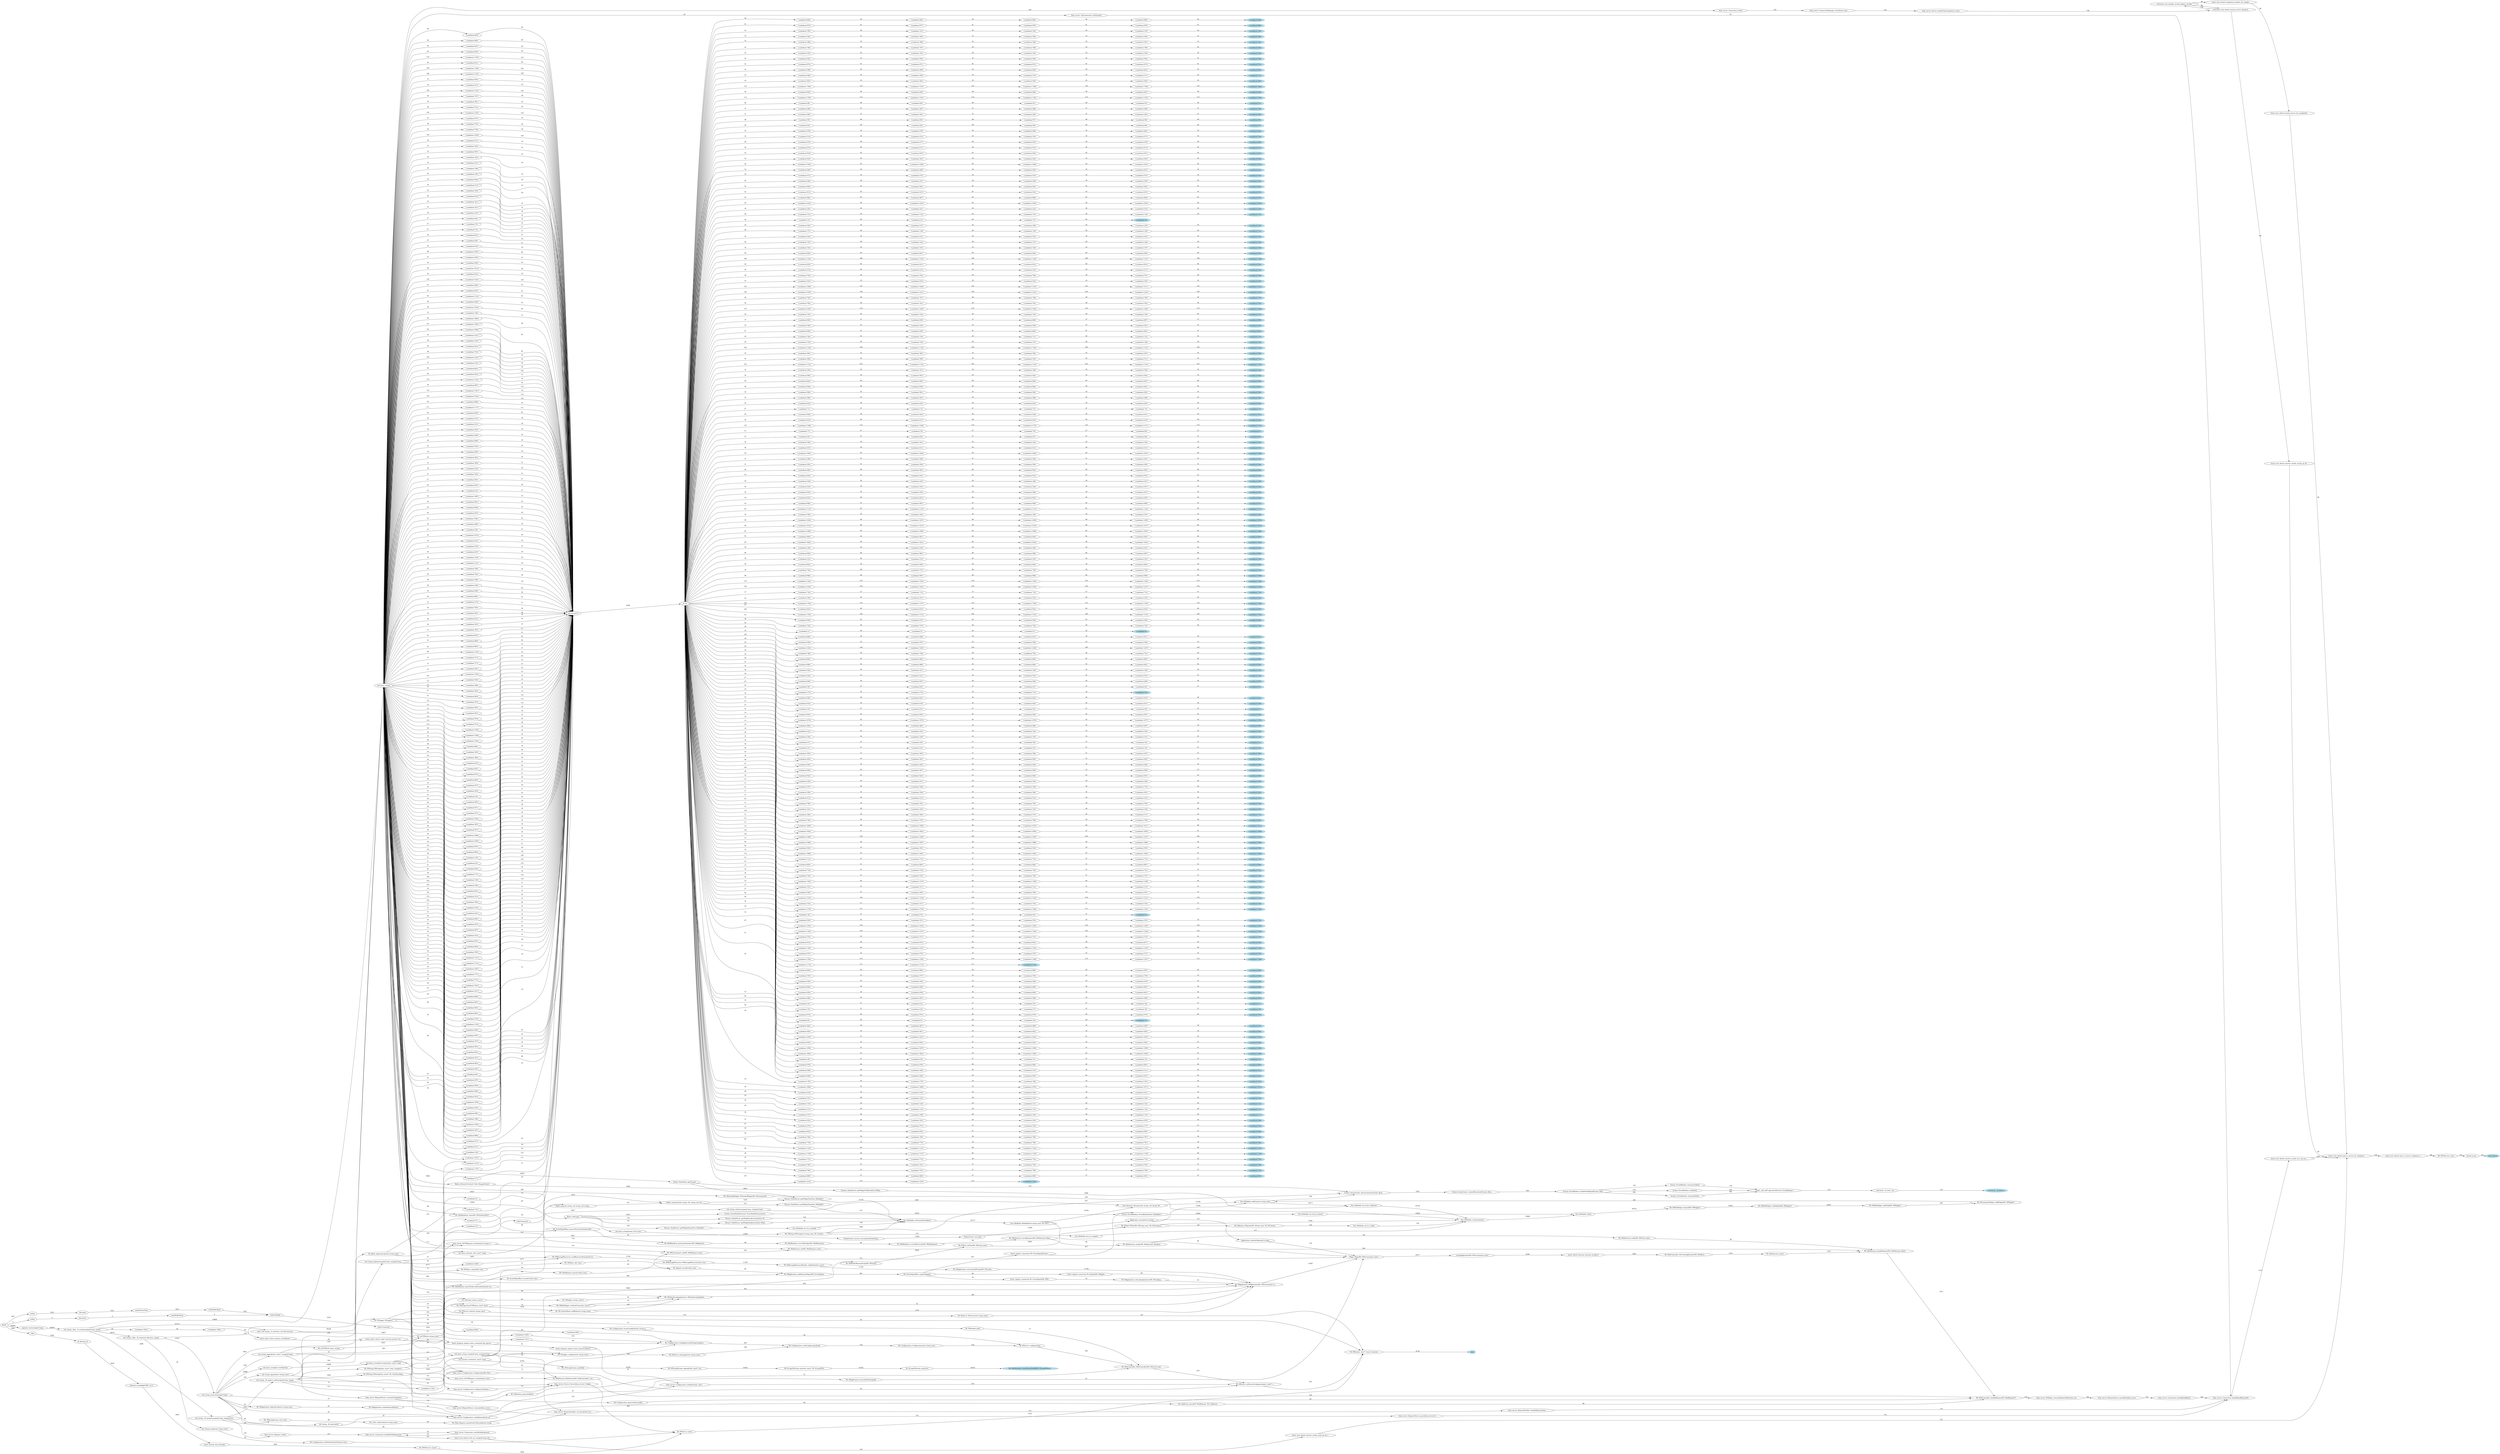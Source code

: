 digraph Leak_PossiblyLost {
rankdir=LR
"Wt::WString::WString(char const*, bool, unsigned l.."
"<undefined 891>"
"<undefined 845>"
"boost::asio::detail::task_io_service::do_one(boost.."
"<undefined 1133>"
"<undefined 893>"
"<undefined 11>" [color=lightblue, style=filled]
"<undefined 237>"
"<undefined 895>"
"<undefined 1048>" [color=lightblue, style=filled]
"<undefined 1169>"
"<undefined 13>"
"<undefined 897>"
"Wt::EventSignalBase::exposeSignal()"
"<undefined 667>"
"<undefined 231>"
"<undefined 337>"
"<undefined 543>"
"<undefined 910>" [color=lightblue, style=filled]
"<undefined 541>"
"std::string::_Rep::_S_create(unsigned long, unsign.."
"Wt::WWebWidget::childAdded(Wt::WWidget*)"
"<undefined 912>"
"<undefined 127>"
"<undefined 549>"
"<undefined 551>"
"Wt::EventSignalBase::processPreLearnStateless(Wt::.."
"<undefined 233>"
"<undefined 962>"
"<undefined 547>"
"<undefined 228>"
"<undefined 964>" [color=lightblue, style=filled]
"<undefined 553>"
"<undefined 1030>" [color=lightblue, style=filled]
"<undefined 545>"
"<undefined 966>"
"<undefined 1032>"
"<undefined 121>"
"<undefined 998>"
"<undefined 123>" [color=lightblue, style=filled]
"<undefined 889>"
"<undefined 669>"
"<undefined 222>"
"<undefined 133>"
"<undefined 1042>" [color=lightblue, style=filled]
"<undefined 129>" [color=lightblue, style=filled]
"<undefined 223>"
"void boost_asio_handler_invoke_helpers::invoke)"
"<undefined 220>"
"<undefined 131>"
"<undefined 226>"
"<undefined 137>"
"<undefined 1046>"
"<undefined 555>"
"<undefined 430>"
"<undefined 125>"
"<undefined 334>"
"<undefined 224>" [color=lightblue, style=filled]
"<undefined 135>" [color=lightblue, style=filled]
"<undefined 885>"
"<undefined 221>"
"boost::_mfi::mf0::operator()(Events::EventBindery*.."
"<undefined 1152>"
"std::string::_Rep::_M_clone(std::allocator, unsign.."
"Wt::WServer::configuration()"
"<undefined 824>" [color=lightblue, style=filled]
"Wt::WebRequest::parsePreferredAcceptValue(std::str.."
"<undefined 659>"
"<undefined 826>"
"<undefined 495>"
"<undefined 828>"
"<undefined 497>"
"<undefined 491>"
"<undefined 227>"
"<undefined 1144>"
"<undefined 212>" [color=lightblue, style=filled]
"<undefined 483>"
"<undefined 410>" [color=lightblue, style=filled]
"<undefined 210>"
"<undefined 1148>" [color=lightblue, style=filled]
"<undefined 481>"
"<undefined 820>"
"<undefined 487>"
"<undefined 822>"
"<undefined 309>"
"<undefined 218>" [color=lightblue, style=filled]
"<undefined 20>"
"<undefined 305>"
"http::server::Connection::handleReadBody()"
"<undefined 307>"
"Wt::WStringStream::str() const"
"<undefined 684>"
"<undefined 301>"
"<undefined 1140>"
"<undefined 216>"
"<undefined 225>"
"<undefined 319>"
"std::ostream::write(char const*, long)"
"<undefined 303>"
"<undefined 649>"
"<undefined 214>"
"<undefined 54>"
"<undefined 313>"
"std::string::_M_replace_safe(unsigned long, unsign.."
"<undefined 56>"
"<undefined 311>"
"<undefined 317>"
"<undefined 24>"
"Wt::JSlot::setJavaScript(std::string const)"
"<undefined 643>"
"<undefined 26>"
"<undefined 58>"
"<undefined 947>"
"<undefined 499>"
"<undefined 1092>"
"<undefined 754>"
"<undefined 945>"
"PacketCenter::encrypt()"
"<undefined 50>"
"<undefined 949>"
"<undefined 52>"
"<undefined 955>"
"<undefined 752>" [color=lightblue, style=filled]
"<undefined 1067>"
"<undefined 493>"
"<undefined 768>"
"<undefined 1234>" [color=lightblue, style=filled]
"Wt::WRandom::get()"
"<undefined 330>"
"<undefined 957>"
"<undefined 750>"
"<undefined 1065>"
"<undefined 536>" [color=lightblue, style=filled]
"<undefined 943>"
"<undefined 534>"
"<undefined 1069>"
"<undefined 532>"
"<undefined 941>"
"<undefined 959>"
"<undefined 756>"
"<undefined 485>"
"<undefined 1075>"
"<undefined 1208>"
"std::basic_stringbuf::overflow(int)"
"<undefined 1230>"
"<undefined 1077>"
"Wt::WObject::id() const"
"<undefined 854>"
"<undefined 758>" [color=lightblue, style=filled]
"<undefined 951>"
"<undefined 856>" [color=lightblue, style=filled]
"<undefined 1063>"
"<undefined 850>"
"<undefined 953>"
"<undefined 1061>"
"<undefined 620>" [color=lightblue, style=filled]
"<undefined 489>"
"start_thread" [color=lightblue, style=filled]
"Events::EventBindery::handleVoidSignal(Enums::Sign.."
"<undefined 766>"
"<undefined 1240>" [color=lightblue, style=filled]
"<undefined 764>" [color=lightblue, style=filled]
"<undefined 1134>"
"<undefined 1238>"
"Wt::WLogger::configure(std::string const)"
"<undefined 28>"
"<undefined 762>"
"<undefined 1136>" [color=lightblue, style=filled]
"<undefined 1071>"
"<undefined 760>"
"<undefined 1130>" [color=lightblue, style=filled]
"<undefined 1073>"
"std::basic_stringstream::str() const"
"<undefined 973>"
"<undefined 501>"
"<undefined 1206>" [color=lightblue, style=filled]
"<undefined 413>"
"<undefined 1204>"
"<undefined 1202>"
"Application::encrypt(std::string)"
"<undefined 1200>" [color=lightblue, style=filled]
"boost::spirit::classic::impl::concrete_parser) con.."
"<undefined 696>"
"<undefined 143>"
"<undefined 157>"
"<undefined 694>"
"<undefined 141>" [color=lightblue, style=filled]
"<undefined 279>"
"<undefined 538>"
"std::string::assign(std::string const)"
"<undefined 147>" [color=lightblue, style=filled]
"<undefined 530>" [color=lightblue, style=filled]
"<undefined 858>"
"<undefined 267>"
"<undefined 925>"
"<undefined 149>"
"<undefined 403>"
"<undefined 692>" [color=lightblue, style=filled]
"<undefined 419>"
"<undefined 265>"
"Parsers::StyleParser::getWidgetLinkLocation(Goo::M.."
"<undefined 118>"
"<undefined 401>"
"<undefined 263>"
"<undefined 344>" [color=lightblue, style=filled]
"<undefined 690>"
"<undefined 155>"
"<undefined 504>"
"<undefined 159>" [color=lightblue, style=filled]
"<undefined 1138>"
"<undefined 168>"
"<undefined 110>"
"<undefined 409>"
"_dl_init"
"<undefined 364>"
"boost::asio::detail::completion_handler::do_comple.."
"<undefined 112>"
"<undefined 2>"
"<undefined 494>" [color=lightblue, style=filled]
"<undefined 508>"
"<undefined 1132>"
"<undefined 251>"
"<undefined 162>"
"Wt::JSignal::encodeCmd() const"
"<undefined 164>"
"<undefined 346>"
"<undefined 781>"
"<undefined 166>"
"<undefined 883>"
"<undefined 783>"
"<undefined 407>"
"<undefined 114>"
"<undefined 921>"
"<undefined 793>"
"<undefined 275>"
"<undefined 791>"
"<undefined 624>"
"<undefined 277>"
"<undefined 789>"
"<undefined 160>"
"<undefined 338>" [color=lightblue, style=filled]
"<undefined 609>"
"<undefined 584>" [color=lightblue, style=filled]
"<undefined 698>" [color=lightblue, style=filled]
"<undefined 271>"
"<undefined 348>"
"<undefined 269>"
"<undefined 881>"
"<undefined 490>"
"<undefined 273>"
"<undefined 797>"
"<undefined 618>"
"<undefined 844>"
"<undefined 795>"
"<undefined 261>"
"<undefined 838>"
"<undefined 582>"
"<undefined 1118>"
"Wt::WApplication::doJavaScript(std::string const, .."
"<undefined 580>"
"Wt::WApplication::internalPathChanged()"
"_dl_allocate_tls"
"<undefined 586>"
"<undefined 933>"
"Nodes::NodeValue::getString()"
"Wt::WebRenderer::serveMainscript(Wt::WebResponse)"
"<undefined 588>"
"<undefined 622>"
"<undefined 785>"
"<undefined 332>" [color=lightblue, style=filled]
"<undefined 243>"
"<undefined 787>"
"<undefined 709>"
"<undefined 71>"
"<undefined 628>"
"<undefined 616>"
"<undefined 1168>"
"<undefined 254>" [color=lightblue, style=filled]
"<undefined 626>" [color=lightblue, style=filled]
"Goo::Moldable::createContent()"
"<undefined 614>" [color=lightblue, style=filled]
"<undefined 937>"
"<undefined 336>"
"<undefined 799>"
"<undefined 77>"
"<undefined 994>" [color=lightblue, style=filled]
"<undefined 75>" [color=lightblue, style=filled]
"<undefined 701>"
"<undefined 79>"
"<undefined 61>"
"<undefined 703>"
"<undefined 63>" [color=lightblue, style=filled]
"<undefined 705>"
"Wt::WMessageResources::WMessageResources(char cons.."
"<undefined 65>"
"<undefined 340>"
"<undefined 73>"
"<undefined 707>"
"<undefined 67>"
"<undefined 610>"
"<undefined 612>"
"<undefined 1124>" [color=lightblue, style=filled]
"<undefined 1044>"
"Wt::Http::Request::parseFormUrlEncoded(std::string.."
"<undefined 298>"
"<undefined 294>"
"<undefined 292>"
"<undefined 1151>"
"<undefined 879>"
"<undefined 990>"
"<undefined 877>"
"<undefined 290>" [color=lightblue, style=filled]
"Wt::WText::WText(Wt::WString const, Wt::WContainer.."
"<undefined 875>"
"<undefined 342>"
"<undefined 869>"
"<undefined 713>"
"<undefined 887>"
"<undefined 1119>"
"<undefined 932>"
"<undefined 711>"
"Wt::WMessageResources::readResourceStream(std::ist.."
"<undefined 1117>" [color=lightblue, style=filled]
"<undefined 930>"
"<undefined 1115>"
"<undefined 296>" [color=lightblue, style=filled]
"<undefined 244>"
"<undefined 865>"
"<undefined 428>" [color=lightblue, style=filled]
"boost::signals::connection Wt::JSignal(Wt::WApplic.."
"<undefined 1128>"
"<undefined 719>"
"<undefined 1109>"
"<undefined 424>"
"<undefined 992>"
"redisGetReply"
"Wt::WText::setText(Wt::WString const)"
"Wt::WDefaultLoadingIndicator::WDefaultLoadingIndic.."
"<undefined 1012>" [color=lightblue, style=filled]
"<undefined 426>"
"<undefined 458>" [color=lightblue, style=filled]
"Events::EventBindery::mouseoutSlot()"
"<undefined 420>"
"<undefined 1010>"
"char* std::string::_S_construct, std::forward_iter.."
"<undefined 717>"
"<undefined 381>"
"<undefined 557>"
"<undefined 1016>"
"<undefined 422>" [color=lightblue, style=filled]
"<undefined 715>"
"<undefined 1105>"
"<undefined 450>"
"<undefined 654>"
"<undefined 393>"
"Redis::toVector(TurnLeft::Utils::HungryVector)"
"<undefined 389>"
"<undefined 452>" [color=lightblue, style=filled]
"<undefined 391>"
"<undefined 454>"
"<undefined 139>"
"<undefined 397>"
"<undefined 385>"
"<undefined 456>"
"<undefined 395>"
"<undefined 652>"
"Wt::WebController::handleRequest(Wt::WebRequest*)"
"<undefined 399>"
"Wt::toUTF8(std::string const)"
"Redis::join(std::string, std::string, std::string,.."
"Wt::Configuration::readApplicationSettings(rapidxm.."
"Wt::WWidget::tr(char const*)"
"<undefined 335>"
"<undefined 182>" [color=lightblue, style=filled]
"<undefined 908>"
"<undefined 363>"
"<undefined 180>"
"<undefined 873>"
"<undefined 361>"
"<undefined 302>" [color=lightblue, style=filled]
"<undefined 871>"
"<undefined 367>"
"<undefined 906>"
"<undefined 188>" [color=lightblue, style=filled]
"<undefined 246>"
"<undefined 1199>"
"<undefined 867>"
"<undefined 248>" [color=lightblue, style=filled]
"<undefined 371>"
"<undefined 861>"
"http::server::Request::reset()"
"<undefined 1113>"
"<undefined 938>"
"<undefined 373>"
"<undefined 863>"
"<undefined 186>"
"<undefined 375>"
"<undefined 569>"
"<undefined 184>"
"<undefined 1026>"
"<undefined 1014>"
"<undefined 565>"
"<undefined 1107>"
"std::string::_M_leak_hard()"
"<undefined 567>"
"<undefined 1018>" [color=lightblue, style=filled]
"<undefined 561>"
"<undefined 1103>"
"<undefined 579>"
"<undefined 563>"
"<undefined 573>"
"<undefined 1197>"
"<undefined 1228>" [color=lightblue, style=filled]
"<undefined 571>"
"<undefined 1195>"
"<undefined 577>"
"<undefined 1193>"
"void boost::_bi::list1, int)"
"boost::spirit::classic::parser_result(boost::"
"<undefined 575>"
"<undefined 1191>"
"<undefined 1189>"
"<undefined 1185>"
"<undefined 1187>"
"<undefined 738>"
"<undefined 1181>"
"<undefined 1183>"
"Events::ActionCenter::directListeners(Events::Broa.."
"<undefined 88>"
"<undefined 365>"
"<undefined 988>" [color=lightblue, style=filled]
"<undefined 1094>"
"<undefined 904>" [color=lightblue, style=filled]
"<undefined 345>"
"<undefined 902>"
"<undefined 1258>" [color=lightblue, style=filled]
"main" [color=lightblue, style=filled]
"<undefined 369>"
"<undefined 900>"
"http::server::HTTPRequest::scriptName() const"
"<undefined 377>"
"Wt::WServer::initLogger(std::string const)"
"<undefined 80>"
"<undefined 1024>" [color=lightblue, style=filled]
"<undefined 1090>" [color=lightblue, style=filled]
"<undefined 86>"
"<undefined 1022>"
"<undefined 84>"
"<undefined 1020>"
"<undefined 379>"
"Wt::WRandom::generateId(int)"
"<undefined 238>"
"<undefined 615>"
"std::string::substr(unsigned long, unsigned long) .."
"<undefined 69>" [color=lightblue, style=filled]
"<undefined 234>"
"Mogu::Mogu(Wt::WEnvironment const)"
"http::server::RequestParser::parse(http::server::R.."
"<undefined 984>"
"<undefined 1098>" [color=lightblue, style=filled]
"<undefined 230>" [color=lightblue, style=filled]
"<undefined 232>"
"Events::EventNodeExtractor::EventNodeExtractor(std.."
"<undefined 82>"
"boost::signals::connection Wt::EventSignal(Wt::WWi.."
"<undefined 802>"
"<undefined 734>" [color=lightblue, style=filled]
"<undefined 673>"
"<undefined 800>" [color=lightblue, style=filled]
"<undefined 736>"
"<undefined 479>"
"<undefined 996>"
"<undefined 880>" [color=lightblue, style=filled]
"<undefined 836>" [color=lightblue, style=filled]
"<undefined 675>"
"<undefined 1162>"
"Wt::WebRequest::parseLocale() const"
"<undefined 665>"
"<undefined 1254>"
"<undefined 730>"
"<undefined 834>"
"<undefined 677>"
"<undefined 469>"
"Goo::Moldable::addGoo(std::string const)"
"<undefined 1256>"
"<undefined 732>"
"<undefined 806>" [color=lightblue, style=filled]
"<undefined 250>"
"<undefined 804>"
"<undefined 671>"
"Wt::WString::tr(char const*)"
"http::server::Server::handleTcpAccept(boost::syste.."
"<undefined 1156>"
"<undefined 1154>" [color=lightblue, style=filled]
"<undefined 1250>"
"<undefined 3>"
"<undefined 240>"
"<undefined 663>"
"<undefined 1252>" [color=lightblue, style=filled]
"<undefined 832>"
"<undefined 679>"
"<undefined 1166>" [color=lightblue, style=filled]
"<undefined 661>"
"<undefined 830>" [color=lightblue, style=filled]
"<undefined 1164>"
"<undefined 32>"
"Wt::WString::WString(char const*, Wt::CharEncoding.."
"<undefined 30>"
"http::server::RequestParser::consume(http::server:.."
"<undefined 9>"
"Wt::Utils::urlDecode(std::string const)"
"<undefined 5>"
"<undefined 613>"
"call_init.part.0"
"<undefined 7>"
"<undefined 1150>"
"<undefined 1146>"
"<undefined 242>" [color=lightblue, style=filled]
"<undefined 477>"
"<undefined 607>"
"<undefined 475>"
"<undefined 961>"
"<undefined 36>"
"<undefined 255>"
"<undefined 963>"
"<undefined 34>"
"<undefined 936>"
"<undefined 655>"
"<undefined 465>"
"<undefined 742>"
"<undefined 473>"
"<undefined 971>"
"<undefined 343>"
"<undefined 874>" [color=lightblue, style=filled]
"<undefined 467>"
"<undefined 1041>"
"<undefined 471>"
"<undefined 554>" [color=lightblue, style=filled]
"<undefined 969>"
"<undefined 808>"
"<undefined 1043>"
"<undefined 558>"
"<undefined 1053>"
"<undefined 1222>" [color=lightblue, style=filled]
"<undefined 1225>"
"std::string::append(std::string const)"
"<undefined 1051>"
"<undefined 387>"
"<undefined 528>"
"<undefined 1096>"
"<undefined 744>"
"<undefined 977>"
"<undefined 1049>"
"<undefined 461>"
"<undefined 746>" [color=lightblue, style=filled]
"<undefined 975>"
"<undefined 740>" [color=lightblue, style=filled]
"<undefined 463>"
"<undefined 1158>"
"<undefined 556>"
"<undefined 1224>"
"<undefined 748>"
"<undefined 1057>"
"<undefined 1226>"
"<undefined 1055>"
"<undefined 1220>"
"std::basic_string, unsigned long, unsigned long)"
"http::server::RequestParser::consumeComplete()"
"<undefined 38>"
"http::server::Configuration::Configuration(Wt::WLo.."
"<undefined 657>"
"<undefined 171>" [color=lightblue, style=filled]
"<undefined 882>"
"<undefined 965>"
"<undefined 552>"
"<undefined 967>"
"<undefined 130>"
"<undefined 22>"
"<undefined 888>"
"<undefined 524>" [color=lightblue, style=filled]
"<undefined 935>"
"<undefined 886>" [color=lightblue, style=filled]
"<undefined 526>"
"<undefined 177>"
"<undefined 1045>"
"<undefined 884>"
"<undefined 979>"
"<undefined 1047>"
"<undefined 136>"
"<undefined 175>"
"<undefined 209>"
"<undefined 1198>"
"<undefined 173>"
ROOT
"<undefined 134>"
"<undefined 138>"
"thread_proxy"
"<undefined 757>"
"<undefined 653>"
"<undefined 1059>"
"<undefined 520>"
"<undefined 132>"
"<undefined 179>"
"<undefined 98>"
"<undefined 108>"
"<undefined 383>"
"<undefined 522>"
"Application::setAuthToken(std::string)"
"<undefined 104>"
"<undefined 102>"
"Parsers::StyleParser::getWidgetType(Goo::Moldable*.."
"Wt::WebSession::render(Wt::WebSession::Handler)"
"operator new(unsigned long)"
"<undefined 100>"
"Wt::WEnvironment::init(Wt::WebRequest const)"
"<undefined 651>"
"<undefined 213>"
"<undefined 1142>" [color=lightblue, style=filled]
"<undefined 482>" [color=lightblue, style=filled]
"<undefined 211>"
"<undefined 480>"
"<undefined 106>"
"<undefined 486>"
"Wt::Configuration::Configuration(std::string const.."
"<undefined 219>"
"<undefined 201>"
"<undefined 217>"
"<undefined 318>"
"<undefined 645>"
"<undefined 203>"
"<undefined 215>"
"std::string::reserve(unsigned long)"
"<undefined 648>"
"boost::asio::detail::strand_service::do_complete(b.."
"<undefined 55>"
"<undefined 312>"
"http::server::HTTPRequest::envValue(std::string co.."
"<undefined 57>" [color=lightblue, style=filled]
"<undefined 646>"
"<undefined 638>" [color=lightblue, style=filled]
"<undefined 59>"
"<undefined 640>"
"<undefined 205>"
"<undefined 642>"
"<undefined 207>"
"<undefined 630>"
"<undefined 647>"
"<undefined 632>" [color=lightblue, style=filled]
"<undefined 634>"
"<undefined 51>" [color=lightblue, style=filled]
"<undefined 636>"
"<undefined 53>"
"Wt::WebSession::notify(Wt::WEvent const)"
"<undefined 954>"
"Parsers::StyleParser::getWidgetChildren(Goo::Molda.."
"<undefined 769>"
"redisBufferRead"
"<undefined 956>"
"<undefined 958>" [color=lightblue, style=filled]
"Wt::WStackedWidget::WStackedWidget(Wt::WContainerW.."
"Wt::WebController::doCreateApplication(Wt::WebSess.."
"Wt::EventSignalBase::encodeCmd() const"
"Parsers::StyleParser::getWidgetImgSource(Goo::Mold.."
"<undefined 1074>"
"<undefined 484>"
"<undefined 322>"
"<undefined 1209>"
"std::basic_string)"
"<undefined 1076>"
"Goo::Moldable::do_if_has_events()"
"<undefined 503>"
"<undefined 320>" [color=lightblue, style=filled]
"<undefined 1078>" [color=lightblue, style=filled]
"<undefined 488>" [color=lightblue, style=filled]
"<undefined 950>"
"<undefined 857>"
"<undefined 315>"
"<undefined 851>"
"<undefined 952>" [color=lightblue, style=filled]
"<undefined 328>"
"<undefined 767>"
"Wt::XSSFilterRemoveScript(Wt::WString)"
"<undefined 47>"
"<undefined 843>"
"<undefined 1135>"
"<undefined 765>"
"<undefined 45>" [color=lightblue, style=filled]
"<undefined 763>"
"<undefined 841>"
"<undefined 1137>"
"<undefined 43>"
"<undefined 1070>"
"<undefined 326>" [color=lightblue, style=filled]
"<undefined 847>"
"Wt::EscapeOStream::operator)"
"<undefined 1131>"
"<undefined 761>"
"<undefined 1072>" [color=lightblue, style=filled]
"<undefined 41>"
"<undefined 324>"
"<undefined 775>"
"Wt::toUTF8(std::basic_string)"
"<undefined 1207>"
"redisReaderFeed"
"<undefined 777>"
"<undefined 1123>"
"<undefined 1205>"
"<undefined 771>"
"<undefined 49>"
"<undefined 1121>"
"<undefined 1203>"
"<undefined 304>"
"<undefined 1127>"
"<undefined 1201>"
"<undefined 1219>"
"<undefined 697>"
"<undefined 1215>"
"<undefined 404>" [color=lightblue, style=filled]
"<undefined 1217>"
"<undefined 695>"
"<undefined 1211>"
"<undefined 1213>"
"<undefined 699>"
"<undefined 685>"
"<undefined 402>"
"<undefined 438>"
"<undefined 859>"
"<undefined 687>"
"<undefined 400>"
"boost::asio::detail::write_op, unsigned long, int)"
"<undefined 266>" [color=lightblue, style=filled]
"<undefined 693>"
"<undefined 264>"
"<undefined 262>"
"<undefined 691>"
"<undefined 689>"
"<undefined 406>"
"<undefined 853>"
"<undefined 158>"
"<undefined 1139>"
"<undefined 924>"
"<undefined 408>"
"<undefined 509>"
"<undefined 681>"
"<undefined 926>"
"<undefined 920>"
"<undefined 683>"
"http::server::Connection::handleReadRequest0()"
"<undefined 517>"
"<undefined 436>"
"<undefined 163>"
"<undefined 165>" [color=lightblue, style=filled]
"<undefined 434>" [color=lightblue, style=filled]
"<undefined 1004>"
"<undefined 432>"
"<undefined 1006>" [color=lightblue, style=filled]
"<undefined 167>"
"<undefined 519>"
"<undefined 169>"
"Parsers::StyleParser::getWidgetText(Goo::Moldable*.."
"<undefined 1000>" [color=lightblue, style=filled]
"<undefined 358>"
"<undefined 412>"
"<undefined 849>"
"<undefined 1125>"
"<undefined 792>"
"Redis::command(std::string, std::string, std::stri.."
"<undefined 790>"
"<undefined 161>"
"<undefined 1129>"
"<undefined 585>"
"<undefined 349>"
"<undefined 268>"
"<undefined 796>"
"<undefined 619>"
"std::string::replace(unsigned long, unsigned long,.."
"<undefined 794>" [color=lightblue, style=filled]
"<undefined 583>"
"<undefined 260>" [color=lightblue, style=filled]
"<undefined 928>" [color=lightblue, style=filled]
"<undefined 597>"
"pthread_create@@GLIBC_2.2.5"
"<undefined 581>"
"<undefined 357>"
"<undefined 355>"
"<undefined 353>"
"<undefined 587>"
"<undefined 1170>"
"<undefined 922>" [color=lightblue, style=filled]
"<undefined 1008>"
"<undefined 589>"
"<undefined 591>"
"Events::EventBindery::mouseoverSlot()"
"realloc"
"<undefined 593>"
"<undefined 595>"
"<undefined 258>"
"<undefined 1002>"
"<undefined 599>"
"boost::asio::detail::task_io_service::run(boost::s.."
"redisBufferWrite"
"Wt::WIOService::run()"
"<undefined 617>"
"<undefined 347>"
"<undefined 199>"
"<undefined 934>" [color=lightblue, style=filled]
"<undefined 798>"
"<undefined 62>"
"<undefined 605>"
"<undefined 341>"
"<undefined 359>"
"<undefined 611>"
"<undefined 728>" [color=lightblue, style=filled]
"<undefined 1028>"
"http::server::Server::Server(http::server::Configu.."
"<undefined 64>"
"std::basic_streambuf::xsputn(char const*, long)"
"<undefined 66>"
"void boost::_bi::bind_t)" [color=lightblue, style=filled]
"<undefined 351>"
"<undefined 1082>"
"<undefined 1232>"
"<undefined 1248>"
"<undefined 414>"
"<undefined 601>"
"<undefined 60>"
"<undefined 603>"
"<undefined 299>"
"<undefined 96>"
"<undefined 295>"
"<undefined 90>"
"<undefined 293>"
"<undefined 1084>" [color=lightblue, style=filled]
"<undefined 92>"
"Wt::Configuration::generateSessionId()"
"<undefined 291>"
"<undefined 289>"
"<undefined 1086>"
"<undefined 68>"
"<undefined 502>"
"<undefined 1080>"
"<undefined 868>" [color=lightblue, style=filled]
"<undefined 287>"
"<undefined 1111>"
"<undefined 712>"
"sdsnewlen"
"<undefined 281>"
"<undefined 416>" [color=lightblue, style=filled]
"<undefined 710>" [color=lightblue, style=filled]
"<undefined 864>"
"<undefined 283>"
"<undefined 1088>"
"<undefined 866>"
"<undefined 94>"
"<undefined 644>" [color=lightblue, style=filled]
"<undefined 297>"
"<undefined 459>"
"<undefined 1108>"
"<undefined 718>"
"<undefined 726>"
"<undefined 716>" [color=lightblue, style=filled]
"<undefined 724>"
"<undefined 1104>" [color=lightblue, style=filled]
"<undefined 714>"
"<undefined 500>" [color=lightblue, style=filled]
"<undefined 1106>"
"<undefined 285>"
"<undefined 810>"
"<undefined 390>"
"<undefined 451>"
"Wt::WString::WString(std::string const, Wt::CharEn.."
"<undefined 1246>" [color=lightblue, style=filled]
"<undefined 1244>"
"<undefined 453>"
"<undefined 506>" [color=lightblue, style=filled]
"<undefined 310>"
"<undefined 818>" [color=lightblue, style=filled]
"<undefined 455>"
"<undefined 722>" [color=lightblue, style=filled]
"<undefined 396>"
"<undefined 457>"
"<undefined 720>"
"<undefined 394>"
"<undefined 18>"
"<undefined 398>" [color=lightblue, style=filled]
"<undefined 1218>"
"<undefined 316>"
"<undefined 1178>"
"<undefined 550>"
"<undefined 1242>"
"<undefined 392>" [color=lightblue, style=filled]
"<undefined 1236>"
"<undefined 1079>"
"<undefined 14>"
"<undefined 183>"
"<undefined 909>"
"malloc"
"<undefined 181>"
"<undefined 907>"
"Goo::Moldable::setContentVariables()"
"<undefined 1101>"
"<undefined 905>"
"<undefined 919>"
"<undefined 189>"
"<undefined 191>"
"<undefined 314>" [color=lightblue, style=filled]
"boost::signals::connection Wt::EventSignal(Events:.."
"boost::program_options::basic_command_line_parser:.."
"<undefined 1029>"
"<undefined 370>"
"<undefined 193>"
"<undefined 860>"
"<undefined 1027>"
"<undefined 185>"
"<undefined 372>"
"<undefined 862>" [color=lightblue, style=filled]
"<undefined 1025>"
"<undefined 368>" [color=lightblue, style=filled]
"http::server::RequestParser::parseBody(http::serve.."
"<undefined 915>"
"<undefined 449>"
"<undefined 1039>"
"<undefined 812>" [color=lightblue, style=filled]
"<undefined 578>" [color=lightblue, style=filled]
"<undefined 814>"
"<undefined 1100>"
"boost::asio::detail::reactive_socket_recv_op::do_c.."
"<undefined 816>"
"<undefined 447>"
"Wt::WServer::setServerConfiguration(int, char**, s.."
"http::server::TcpConnection::urlScheme()"
"<undefined 445>"
"<undefined 1035>"
"<undefined 572>" [color=lightblue, style=filled]
"<undefined 1172>" [color=lightblue, style=filled]
"http::server::Configuration::setOptions(int, char*.."
"<undefined 1174>"
"<undefined 898>" [color=lightblue, style=filled]
"<undefined 576>"
"<undefined 1176>" [color=lightblue, style=filled]
"<undefined 1102>"
"<undefined 574>"
"<undefined 1188>" [color=lightblue, style=filled]
"<undefined 890>"
"Wt::WWebWidget::doLoad(Wt::WWidget*)"
"<undefined 1184>"
"<undefined 16>" [color=lightblue, style=filled]
"<undefined 892>" [color=lightblue, style=filled]
"<undefined 1186>"
"<undefined 10>"
"<undefined 894>"
"<undefined 1180>"
"Wt::WAnchor::WAnchor(Wt::WLink const, Wt::WContain.."
"<undefined 12>"
"<undefined 896>"
"<undefined 1182>" [color=lightblue, style=filled]
"<undefined 989>"
"Wt::WMessageResourceBundle::useBuiltin(char const*.."
"<undefined 903>"
"<undefined 901>"
"<undefined 376>"
"<undefined 542>" [color=lightblue, style=filled]
"<undefined 917>"
"<undefined 378>"
"<undefined 911>"
"<undefined 540>"
"<undefined 1023>"
"Wt::WStringStream::append(char const*, int)"
"<undefined 913>"
"<undefined 1021>"
"http::server::Connection::startWriteResponse()"
"<undefined 239>"
"Wt::WString::fromUTF8(char const*, bool)"
"<undefined 548>" [color=lightblue, style=filled]
"<undefined 235>"
"<undefined 124>"
"<undefined 1037>"
"<undefined 356>" [color=lightblue, style=filled]
"<undefined 145>"
"<undefined 126>"
"<undefined 983>"
"Goo::Dynamic::Dynamic(std::string, std::string, Wt.."
"<undefined 120>"
"<undefined 1033>"
"<undefined 546>"
"<undefined 229>"
"<undefined 981>"
"<undefined 999>"
"<undefined 122>"
"<undefined 544>"
"<undefined 995>"
"<undefined 128>"
"<undefined 997>"
"<undefined 991>"
"Wt::WebRenderer::learn(Wt::WStatelessSlot*)"
"<undefined 993>"
"sdscatlen"
"<undefined 837>"
"Wt::WCssStyleSheet::addRule(std::string const)"
"<undefined 664>"
"<undefined 835>"
"<undefined 468>"
"Goo::Moldable::do_if_is_named()"
"<undefined 839>"
"<undefined 825>"
"<undefined 662>" [color=lightblue, style=filled]
"<undefined 1157>"
"<undefined 658>"
"Wt::WApplication::enableInternalPaths()"
"<undefined 827>"
"<undefined 660>"
"<undefined 1155>"
"<undefined 496>"
"<undefined 833>"
"<undefined 1159>"
"<undefined 831>"
"<undefined 829>"
"<undefined 666>"
"<undefined 1145>"
"<undefined 33>" [color=lightblue, style=filled]
"<undefined 6>" [color=lightblue, style=filled]
"<undefined 1147>"
"<undefined 511>"
"<undefined 31>"
"<undefined 8>"
"<undefined 668>" [color=lightblue, style=filled]
"<undefined 821>"
"Wt::WContainerWidget::addWidget(Wt::WWidget*)"
"<undefined 1153>"
"<undefined 823>"
"<undefined 308>" [color=lightblue, style=filled]
"<undefined 4>"
"<undefined 1149>"
"<undefined 21>" [color=lightblue, style=filled]
"<undefined 656>" [color=lightblue, style=filled]
"<undefined 415>"
"<undefined 23>"
"<undefined 306>"
"<undefined 300>"
"<undefined 1141>"
"<undefined 37>"
"<undefined 443>"
"<undefined 650>" [color=lightblue, style=filled]
"Wt::WApplication::setLocalizedStrings(Wt::WLocaliz.."
"<undefined 1143>"
"<undefined 35>"
"http::server::Configuration::Configuration(http::s.."
"<undefined 405>"
"<undefined 198>"
"<undefined 972>"
"<undefined 464>" [color=lightblue, style=filled]
"<undefined 743>"
"<undefined 970>" [color=lightblue, style=filled]
"<undefined 466>"
"<undefined 25>"
"<undefined 187>"
"<undefined 417>"
"<undefined 27>" [color=lightblue, style=filled]
"<undefined 946>" [color=lightblue, style=filled]
"<undefined 745>"
"<undefined 1052>"
"<undefined 498>"
"<undefined 755>"
"<undefined 1223>"
"<undefined 460>"
"<undefined 944>"
"<undefined 747>"
"<undefined 1050>"
"<undefined 529>"
"<undefined 441>"
"<undefined 462>"
"<undefined 976>" [color=lightblue, style=filled]
"Wt::WebController::WebController(Wt::WServer, bool.."
"<undefined 974>"
"<undefined 741>"
"<undefined 492>"
"<undefined 1066>" [color=lightblue, style=filled]
"<undefined 1235>"
"<undefined 1227>"
"<undefined 1064>"
"<undefined 537>"
"<undefined 753>"
"<undefined 942>"
"<undefined 749>"
"<undefined 535>"
"<undefined 1056>"
"<undefined 751>"
"<undefined 533>"
"<undefined 940>" [color=lightblue, style=filled]
"<undefined 1054>" [color=lightblue, style=filled]
"<undefined 1221>"
"Redis::toString()"
"http::server::RequestHandler::url_decode(std::stri.."
"http::server::Connection::start()"
"Goo::Moldable::do_if_is_link()"
"<undefined 759>"
"<undefined 855>"
"<undefined 1233>"
"<undefined 1229>"
"<undefined 1062>"
"<undefined 1231>"
"<undefined 39>" [color=lightblue, style=filled]
"std::string::_M_mutate(unsigned long, unsigned lon.."
"<undefined 1060>" [color=lightblue, style=filled]
"<undefined 1237>"
"<undefined 374>" [color=lightblue, style=filled]
"<undefined 170>"
"<undefined 1239>"
"<undefined 29>"
"http::server::Configuration::readOptions(boost::pr.."
"<undefined 411>"
"<undefined 176>" [color=lightblue, style=filled]
"Wt::CgiParser::parse(Wt::WebRequest, Wt::CgiParser.."
"<undefined 144>"
"<undefined 525>"
"<undefined 174>"
"<undefined 527>"
"Wt::WebSession::init(Wt::WebRequest const)"
"<undefined 978>"
"<undefined 208>"
"<undefined 172>"
"<undefined 507>"
"<undefined 948>"
"<undefined 521>"
"<undefined 278>" [color=lightblue, style=filled]
"<undefined 539>"
"<undefined 142>"
"<undefined 523>"
"<undefined 1058>"
"<undefined 140>"
"Wt::EscapeOStream::put(char const*, Wt::EscapeOStr.."
"<undefined 178>"
"<undefined 146>"
"<undefined 109>"
"<undefined 531>"
"<undefined 105>" [color=lightblue, style=filled]
"<undefined 1068>"
"<undefined 103>"
"<undefined 148>"
"<undefined 418>"
"<undefined 101>"
"<undefined 119>"
"<undefined 151>"
"Wt::WObject::uniqueId() const"
"<undefined 117>" [color=lightblue, style=filled]
"Wt::WApplication::setLoadingIndicator(Wt::WLoading.."
"<undefined 111>" [color=lightblue, style=filled]
"<undefined 113>"
"Parsers::StyleParser::getWidgetName(Goo::Moldable*.."
"<undefined 107>"
"<undefined 195>"
"<undefined 200>" [color=lightblue, style=filled]
"<undefined 153>" [color=lightblue, style=filled]
"<undefined 202>"
"createApplication(Wt::WEnvironment const)"
"<undefined 115>"
"<undefined 780>"
"<undefined 639>"
"<undefined 274>"
"<undefined 204>"
"<undefined 276>"
"<undefined 206>" [color=lightblue, style=filled]
"<undefined 788>" [color=lightblue, style=filled]
"<undefined 513>"
"<undefined 339>"
"<undefined 197>"
"Events::ActionCenter::submitBroadcast(Events::Broa.."
"<undefined 631>"
"<undefined 852>"
"Goo::Moldable::Moldable(std::string const, Wt::WCo.."
"<undefined 633>"
"<undefined 515>"
"<undefined 635>"
"<undefined 270>"
"<undefined 637>"
"Wt::WWebWidget::addChild(Wt::WWidget*)"
"<undefined 272>" [color=lightblue, style=filled]
"http::server::ConnectionManager::start(boost::shar.."
"Wt::Configuration::readConfiguration(bool)"
"<undefined 116>"
"<undefined 779>"
"redisvCommand"
"Wt::WebSession::serveResponse(Wt::WebSession::Hand.."
"<undefined 323>"
"boost::asio::detail::reactive_socket_accept_op::do.."
"<undefined 321>"
"boost::asio::detail::reactive_socket_send_op::do_c.."
"<undefined 570>"
"<undefined 44>"
"<undefined 329>"
"<undefined 331>"
"<undefined 782>" [color=lightblue, style=filled]
"<undefined 327>"
"<undefined 784>"
"<undefined 510>"
"<undefined 333>"
"<undefined 325>"
"<undefined 786>"
"<undefined 512>" [color=lightblue, style=filled]
"<undefined 42>"
"<undefined 846>"
"<undefined 778>"
"<undefined 40>"
"<undefined 629>"
"<undefined 774>"
"<undefined 72>"
"<undefined 986>"
"<undefined 1122>"
"<undefined 776>" [color=lightblue, style=filled]
"<undefined 708>"
"<undefined 70>"
"<undefined 770>" [color=lightblue, style=filled]
"<undefined 48>"
"<undefined 1120>"
"<undefined 76>"
"<undefined 627>"
"<undefined 46>"
"boost::thread::start_thread()"
"<undefined 1126>"
"<undefined 772>"
"<undefined 74>"
"<undefined 625>"
"Wt::Configuration::locateConfigFile(std::string co.."
"<undefined 700>"
"<undefined 78>"
"<undefined 1214>"
"<undefined 702>"
"<undefined 1216>" [color=lightblue, style=filled]
"Goo::Moldable::load()"
"<undefined 704>" [color=lightblue, style=filled]
"Wt::WStringStream::pushBuf()"
"<undefined 1210>"
"http::server::Connection::handleWriteResponse()"
"<undefined 706>"
"<undefined 1212>" [color=lightblue, style=filled]
"<undefined 236>" [color=lightblue, style=filled]
"<undefined 1260>"
"<undefined 439>"
"<undefined 686>" [color=lightblue, style=filled]
"<undefined 688>"
"<undefined 773>"
"<undefined 982>" [color=lightblue, style=filled]
"<undefined 878>"
"<undefined 253>"
"<undefined 680>" [color=lightblue, style=filled]
"<undefined 927>"
"Wt::Configuration::setDefaultEntryPoint(std::strin.."
"<undefined 257>"
"<undefined 682>"
"<undefined 876>"
"<undefined 516>"
"<undefined 437>"
"<undefined 518>" [color=lightblue, style=filled]
"<undefined 241>"
"Wt::WebRenderer::serveMainAjax(Wt::WebResponse)"
"<undefined 1005>"
"<undefined 435>"
"<undefined 848>" [color=lightblue, style=filled]
"<undefined 433>"
"<undefined 931>"
"<undefined 1007>"
"<undefined 980>"
"<undefined 245>"
"<undefined 1001>"
"<undefined 431>"
"<undefined 429>"
"<undefined 1116>"
"<undefined 425>"
"<undefined 384>"
"<undefined 190>"
"<undefined 427>"
"<undefined 1013>"
"<undefined 156>"
"<undefined 386>" [color=lightblue, style=filled]
"<undefined 421>"
"<undefined 1011>"
"<undefined 380>" [color=lightblue, style=filled]
"<undefined 423>"
"<undefined 1017>"
"<undefined 382>"
"<undefined 388>"
"<undefined 196>"
"<undefined 192>"
"<undefined 1241>"
"<undefined 929>"
"<undefined 596>" [color=lightblue, style=filled]
"<undefined 608>" [color=lightblue, style=filled]
"calloc"
"http::server::RequestHandler::handleRequest(http::.."
"<undefined 354>"
"<undefined 352>"
"<undefined 590>" [color=lightblue, style=filled]
"<undefined 923>"
"<undefined 1009>"
"<undefined 592>"
"<undefined 362>" [color=lightblue, style=filled]
"<undefined 872>"
"<undefined 259>"
"<undefined 360>"
"<undefined 870>"
"boost::program_options::basic_parsed_options)"
"<undefined 366>"
"<undefined 594>"
"<undefined 247>"
"<undefined 1003>"
"<undefined 598>"
"<undefined 1114>"
"<undefined 1112>"
"PacketCenter::process_encryption(PacketType)"
"<undefined 1110>" [color=lightblue, style=filled]
"<undefined 249>"
"Events::EventBindery::clickSlot()"
"Wt::WebSession::WebSession(Wt::WebController*, std.."
"<undefined 568>"
"<undefined 939>"
"<undefined 1015>"
"<undefined 564>"
"<undefined 150>"
"<undefined 566>" [color=lightblue, style=filled]
"<undefined 560>" [color=lightblue, style=filled]
"<undefined 562>"
"<undefined 1019>"
"<undefined 1196>"
"<undefined 604>"
"<undefined 1194>" [color=lightblue, style=filled]
"<undefined 606>"
"Wt::WLogger::WLogger()"
"<undefined 1192>"
"<undefined 194>" [color=lightblue, style=filled]
"<undefined 729>"
"<undefined 1190>"
"<undefined 152>"
"<undefined 350>" [color=lightblue, style=filled]
"<undefined 1083>"
"<undefined 600>"
"<undefined 739>"
"<undefined 602>" [color=lightblue, style=filled]
"<undefined 1249>"
"<undefined 99>" [color=lightblue, style=filled]
"<undefined 623>"
"<undefined 1085>"
"Wt::WWebWidget::setStyleClass(char const*)"
"<undefined 1095>"
"<undefined 97>"
"<undefined 1087>"
"Wt::WServer::init(std::string const)"
"<undefined 91>"
"<undefined 1259>"
"<undefined 89>"
"<undefined 93>" [color=lightblue, style=filled]
"Wt::WServer::start()"
"<undefined 288>"
"<undefined 1160>" [color=lightblue, style=filled]
"<undefined 1081>"
"<undefined 81>" [color=lightblue, style=filled]
"<undefined 286>"
"<undefined 87>" [color=lightblue, style=filled]
"<undefined 280>"
"<undefined 842>" [color=lightblue, style=filled]
"<undefined 621>"
"<undefined 1093>"
"<undefined 85>"
"<undefined 1089>"
"<undefined 282>"
"<undefined 1091>"
"http::server::WtReply::consumeRequestBody(char con.."
"<undefined 95>"
"Wt::WRun(int, char**, boost::function)"
"<undefined 1097>"
"<undefined 727>"
"<undefined 1099>"
"<undefined 1031>"
"<undefined 725>"
"<undefined 811>"
"Events::EventBindery::EventBindery(Goo::Moldable*)"
"<undefined 154>"
"<undefined 813>"
"<undefined 83>"
"<undefined 284>" [color=lightblue, style=filled]
"<undefined 803>"
"<undefined 840>"
"<undefined 735>"
"<undefined 672>"
"boost::detail::function::function_invoker1)"
"<undefined 1247>"
"<undefined 723>"
"<undefined 801>"
"<undefined 737>"
"<undefined 1245>"
"<undefined 641>"
"<undefined 1171>"
"<undefined 721>"
"<undefined 478>"
"<undefined 819>"
"<undefined 505>"
"Wt::WebSession::start()"
"<undefined 1173>"
"Goo::Moldable::do_if_has_children()"
"<undefined 514>"
"Goo::Moldable::do_if_is_image()"
"<undefined 1163>"
"<undefined 19>"
"<undefined 1255>"
"<undefined 1161>"
"<undefined 1243>"
"<undefined 1257>"
"<undefined 674>" [color=lightblue, style=filled]
"<undefined 15>"
"<undefined 807>"
"<undefined 1179>"
"<undefined 731>"
"<undefined 676>"
"Wt::WebRenderer::preLearnStateless(Wt::WApplicatio.."
"<undefined 17>"
"<undefined 805>"
"<undefined 670>"
"<undefined 252>"
"<undefined 733>"
"void boost::asio::detail::strand_service::dispatch.."
"<undefined 678>"
"<undefined 1167>"
"<undefined 1251>"
"Wt::WApplication::WApplication(Wt::WEnvironment co.."
"<undefined 1165>"
"Wt::DomElement::renderInnerHtmlJS(Wt::EscapeOStrea.." [color=lightblue, style=filled]
"<undefined 1253>"
"<undefined 918>"
"Wt::WApplication::addExposedSignal(Wt::EventSignal.."
"<undefined 442>"
"redisCommand"
"<undefined 440>" [color=lightblue, style=filled]
"<undefined 914>"
"Wt::WServer::WServer(std::string const)"
"<undefined 916>" [color=lightblue, style=filled]
"<undefined 1038>"
"<undefined 448>"
"<undefined 476>" [color=lightblue, style=filled]
"<undefined 472>"
"<undefined 446>" [color=lightblue, style=filled]
"Wt::WIOService::start()"
"<undefined 474>"
"<undefined 815>"
"<undefined 256>"
"<undefined 1034>"
"<undefined 444>"
"<undefined 817>"
"<undefined 1036>" [color=lightblue, style=filled]
"<undefined 987>"
"Wt::WebSession::handleRequest(Wt::WebSession::Hand.."
"<undefined 960>"
"<undefined 899>"
"std::string::append(char const*, unsigned long)"
"<undefined 1175>"
"<undefined 968>"
"std::basic_ostream, char const*, long)"
"<undefined 809>"
"<undefined 1177>"
"<undefined 559>"
"<undefined 985>"
"<undefined 470>" [color=lightblue, style=filled]
"<undefined 1040>"
"std::basic_string)" -> "<undefined 723>" [label=37]
"<undefined 496>" -> "<undefined 497>" [label=35]
"http::server::Configuration::setOptions(int, char*.." -> "Wt::WServer::setServerConfiguration(int, char**, s.." [label=224]
"std::basic_string)" -> "<undefined 477>" [label=34]
"<undefined 1077>" -> "<undefined 1078>" [label=55]
"<undefined 839>" -> "<undefined 840>" [label=40]
"<undefined 413>" -> "<undefined 414>" [label=34]
"<undefined 702>" -> "<undefined 703>" [label=37]
"std::basic_string, unsigned long, unsigned long)" -> "Wt::WebSession::WebSession(Wt::WebController*, std.." [label=52]
"malloc" -> "sdsnewlen" [label=9]
"_dl_init" -> "<undefined 460>" [label=34]
"<undefined 997>" -> "<undefined 998>" [label=46]
"_dl_init" -> "<undefined 628>" [label=36]
"boost::signals::connection Wt::EventSignal(Events:.." -> "Events::EventBindery::EventBindery(Goo::Moldable*)" [label=827]
"_dl_init" -> "<undefined 652>" [label=36]
"<undefined 53>" -> "<undefined 54>" [label=27]
"_dl_init" -> "<undefined 924>" [label=43]
"<undefined 577>" -> "<undefined 578>" [label=35]
"<undefined 170>" -> "<undefined 171>" [label=29]
"<undefined 546>" -> "<undefined 547>" [label=35]
"<undefined 866>" -> "<undefined 867>" [label=41]
"std::string::substr(unsigned long, unsigned long) .." -> "Goo::Dynamic::Dynamic(std::string, std::string, Wt.." [label=4827]
"std::basic_string)" -> "<undefined 489>" [label=34]
"std::basic_string)" -> "<undefined 363>" [label=32]
"<undefined 384>" -> "<undefined 385>" [label=33]
"<undefined 98>" -> "<undefined 99>" [label=28]
"std::basic_string)" -> "Wt::WebSession::init(Wt::WebRequest const)" [label=134]
"std::basic_string)" -> "<undefined 255>" [label=30]
"<undefined 775>" -> "<undefined 776>" [label=38]
"Parsers::StyleParser::getWidgetChildren(Goo::Molda.." -> "Goo::Moldable::do_if_has_children()" [label=5696]
"<undefined 1147>" -> "<undefined 1148>" [label=108]
"<undefined 198>" -> "<undefined 199>" [label=30]
"Wt::WContainerWidget::addWidget(Wt::WWidget*)" -> "Goo::Moldable::addGoo(std::string const)" [label=240]
"<undefined 1233>" -> "<undefined 1234>" [label=126]
"<undefined 1097>" -> "<undefined 1098>" [label=62]
"void boost_asio_handler_invoke_helpers::invoke)" -> "boost::asio::detail::completion_handler::do_comple.." [label=68]
"<undefined 403>" -> "<undefined 404>" [label=33]
"_dl_init" -> "<undefined 1100>" [label=64]
"<undefined 1073>" -> "call_init.part.0" [label=55]
"<undefined 61>" -> "<undefined 62>" [label=27]
"_dl_init" -> "<undefined 322>" [label=32]
"<undefined 89>" -> "<undefined 90>" [label=28]
"<undefined 833>" -> "<undefined 834>" [label=40]
"<undefined 661>" -> "<undefined 662>" [label=36]
"<undefined 229>" -> "<undefined 230>" [label=30]
ROOT -> "realloc" [label=3221]
"<undefined 1141>" -> "<undefined 1142>" [label=106]
"<undefined 107>" -> "<undefined 108>" [label=28]
"<undefined 761>" -> "<undefined 762>" [label=38]
"std::basic_string)" -> "<undefined 411>" [label=34]
"<undefined 1022>" -> "<undefined 1023>" [label=49]
"std::basic_string)" -> "<undefined 160>" [label=29]
"<undefined 629>" -> "<undefined 630>" [label=36]
ROOT -> "malloc" [label=9]
"_dl_init" -> "<undefined 65>" [label=27]
"<undefined 1159>" -> "<undefined 1160>" [label=110]
"_dl_init" -> "<undefined 274>" [label=31]
"<undefined 888>" -> "<undefined 889>" [label=42]
"<undefined 563>" -> "<undefined 564>" [label=35]
"<undefined 630>" -> "<undefined 631>" [label=36]
"Wt::WString::tr(char const*)" -> "Wt::WWidget::tr(char const*)" [label=60]
"<undefined 29>" -> "<undefined 30>" [label=27]
"std::basic_string)" -> "<undefined 189>" [label=30]
"<undefined 20>" -> "<undefined 21>" [label=27]
"std::string::append(char const*, unsigned long)" -> "http::server::RequestParser::consumeComplete()" [label=774]
"std::basic_string)" -> "Wt::WebRenderer::learn(Wt::WStatelessSlot*)" [label=98]
"<undefined 925>" -> "<undefined 926>" [label=43]
"<undefined 4>" -> "<undefined 5>" [label=26]
"<undefined 106>" -> "call_init.part.0" [label=28]
"<undefined 124>" -> "call_init.part.0" [label=29]
"std::basic_string)" -> "<undefined 669>" [label=36]
"<undefined 980>" -> "<undefined 981>" [label=46]
"<undefined 561>" -> "call_init.part.0" [label=35]
"<undefined 919>" -> "<undefined 920>" [label=43]
"<undefined 738>" -> "<undefined 739>" [label=38]
"_dl_init" -> "<undefined 478>" [label=34]
"<undefined 502>" -> "<undefined 503>" [label=35]
"<undefined 67>" -> "<undefined 68>" [label=27]
"<undefined 721>" -> "<undefined 722>" [label=37]
"std::basic_string)" -> "<undefined 207>" [label=30]
"<undefined 954>" -> "<undefined 955>" [label=45]
"std::basic_string)" -> "http::server::Configuration::Configuration(Wt::WLo.." [label=28]
"<undefined 813>" -> "call_init.part.0" [label=40]
"_dl_init" -> "<undefined 430>" [label=34]
"std::basic_string)" -> "<undefined 465>" [label=34]
"std::basic_string)" -> "boost::program_options::basic_command_line_parser:.." [label=61]
"<undefined 664>" -> "<undefined 665>" [label=36]
"_dl_init" -> "<undefined 95>" [label=28]
"Wt::WLogger::WLogger()" -> "<undefined 12>" [label=26]
"<undefined 510>" -> "<undefined 511>" [label=35]
"std::basic_string)" -> "Redis::toString()" [label=10627]
"<undefined 876>" -> "<undefined 877>" [label=41]
"<undefined 889>" -> "<undefined 890>" [label=42]
"<undefined 827>" -> "<undefined 828>" [label=40]
"std::basic_string)" -> "<undefined 1001>" [label=47]
"<undefined 739>" -> "<undefined 740>" [label=38]
"<undefined 565>" -> "<undefined 566>" [label=35]
"_dl_init" -> "<undefined 930>" [label=43]
"std::basic_string)" -> "<undefined 1073>" [label=55]
"<undefined 1092>" -> "boost::spirit::classic::parser_result(boost::" [label=60]
"<undefined 573>" -> "call_init.part.0" [label=35]
"Wt::Configuration::setDefaultEntryPoint(std::strin.." -> "Wt::WServer::start()" [label=26]
"_dl_init" -> "<undefined 298>" [label=31]
"std::basic_string)" -> "<undefined 70>" [label=27]
"<undefined 360>" -> "<undefined 361>" [label=32]
"Wt::WebRequest::parseLocale() const" -> "Wt::WEnvironment::init(Wt::WebRequest const)" [label=60]
"<undefined 485>" -> "<undefined 486>" [label=34]
"<undefined 1157>" -> "<undefined 1158>" [label=110]
"_dl_init" -> "<undefined 532>" [label=35]
"<undefined 508>" -> "<undefined 509>" [label=35]
"<undefined 204>" -> "<undefined 205>" [label=30]
"<undefined 417>" -> "call_init.part.0" [label=34]
"std::basic_string)" -> "<undefined 531>" [label=35]
"std::basic_string)" -> "<undefined 1177>" [label=111]
"<undefined 575>" -> "<undefined 576>" [label=35]
"std::string::_M_mutate(unsigned long, unsigned lon.." -> "http::server::Request::reset()" [label=125]
"<undefined 795>" -> "call_init.part.0" [label=39]
"_dl_init" -> "<undefined 1132>" [label=102]
"<undefined 947>" -> "call_init.part.0" [label=44]
"<undefined 1065>" -> "<undefined 1066>" [label=52]
"<undefined 961>" -> "<undefined 962>" [label=45]
"_dl_init" -> "<undefined 125>" [label=29]
"Wt::WIOService::run()" -> "thread_proxy" [label=336]
"<undefined 607>" -> "<undefined 608>" [label=36]
"_dl_init" -> "<undefined 754>" [label=38]
"_dl_init" -> "<undefined 580>" [label=35]
"<undefined 217>" -> "<undefined 218>" [label=30]
"<undefined 97>" -> "<undefined 98>" [label=28]
"<undefined 1220>" -> "<undefined 1221>" [label=124]
"std::basic_string)" -> "<undefined 166>" [label=29]
"<undefined 9>" -> "<undefined 10>" [label=26]
"<undefined 883>" -> "<undefined 884>" [label=42]
"<undefined 1057>" -> "<undefined 1058>" [label=51]
"<undefined 54>" -> "<undefined 55>" [label=27]
"_dl_init" -> "<undefined 268>" [label=30]
"_dl_init" -> "<undefined 149>" [label=29]
"redisGetReply" -> "redisvCommand" [label=3230]
"<undefined 197>" -> "<undefined 198>" [label=30]
"std::basic_string)" -> "<undefined 555>" [label=35]
"<undefined 401>" -> "<undefined 402>" [label=33]
"<undefined 941>" -> "call_init.part.0" [label=43]
"std::basic_string)" -> "<undefined 130>" [label=29]
"<undefined 245>" -> "<undefined 246>" [label=30]
"<undefined 1242>" -> "<undefined 1243>" [label=134]
"std::basic_string)" -> "<undefined 1195>" [label=116]
"<undefined 444>" -> "<undefined 445>" [label=34]
"std::basic_string)" -> "http::server::Configuration::readOptions(boost::pr.." [label=54]
"<undefined 678>" -> "<undefined 679>" [label=36]
"_dl_init" -> "<undefined 700>" [label=37]
"std::basic_string)" -> "<undefined 651>" [label=36]
"<undefined 421>" -> "<undefined 422>" [label=34]
"std::basic_string)" -> "<undefined 777>" [label=39]
"_dl_init" -> "<undefined 119>" [label=29]
"<undefined 261>" -> "call_init.part.0" [label=30]
"std::string::_M_replace_safe(unsigned long, unsign.." -> "Wt::WLogger::WLogger()" [label=164]
"<undefined 1197>" -> "<undefined 1198>" [label=116]
"<undefined 896>" -> "<undefined 897>" [label=42]
"_dl_init" -> "<undefined 1156>" [label=110]
"<undefined 1103>" -> "<undefined 1104>" [label=64]
"http::server::HTTPRequest::scriptName() const" -> "Wt::WebSession::WebSession(Wt::WebController*, std.." [label=52]
"<undefined 83>" -> "<undefined 84>" [label=28]
"<undefined 915>" -> "<undefined 916>" [label=43]
"<undefined 297>" -> "call_init.part.0" [label=31]
"<undefined 140>" -> "<undefined 141>" [label=29]
"<undefined 191>" -> "<undefined 192>" [label=30]
"<undefined 1133>" -> "<undefined 1134>" [label=102]
"<undefined 299>" -> "<undefined 300>" [label=31]
"_dl_init" -> "<undefined 1094>" [label=62]
"<undefined 1134>" -> "<undefined 1135>" [label=102]
"<undefined 975>" -> "<undefined 976>" [label=46]
"<undefined 1138>" -> "<undefined 1139>" [label=106]
"<undefined 423>" -> "call_init.part.0" [label=34]
"Wt::WMessageResources::WMessageResources(char cons.." -> "Wt::WMessageResourceBundle::useBuiltin(char const*.." [label=11182]
"_dl_init" -> "<undefined 1126>" [label=90]
"<undefined 505>" -> "<undefined 506>" [label=35]
"<undefined 1149>" -> "call_init.part.0" [label=109]
"_dl_init" -> "<undefined 972>" [label=46]
"<undefined 253>" -> "<undefined 254>" [label=30]
"_dl_init" -> "<undefined 888>" [label=42]
"boost::detail::function::function_invoker1)" -> "Wt::WebController::doCreateApplication(Wt::WebSess.." [label=3000]
"<undefined 289>" -> "<undefined 290>" [label=31]
"<undefined 786>" -> "<undefined 787>" [label=39]
"<undefined 277>" -> "<undefined 278>" [label=31]
"<undefined 696>" -> "<undefined 697>" [label=37]
"<undefined 492>" -> "<undefined 493>" [label=34]
"<undefined 1063>" -> "<undefined 1064>" [label=52]
"std::basic_string)" -> "<undefined 875>" [label=41]
"std::basic_string)" -> "<undefined 495>" [label=35]
"<undefined 329>" -> "<undefined 330>" [label=32]
"Wt::WCssStyleSheet::addRule(std::string const)" -> "Wt::WDefaultLoadingIndicator::WDefaultLoadingIndic.." [label=200]
"Goo::Moldable::addGoo(std::string const)" -> "Goo::Moldable::do_if_has_children()" [label=36171]
"<undefined 354>" -> "<undefined 355>" [label=32]
"<undefined 871>" -> "<undefined 872>" [label=41]
"<undefined 619>" -> "<undefined 620>" [label=36]
"std::basic_string)" -> "<undefined 112>" [label=29]
"<undefined 1107>" -> "<undefined 1108>" [label=64]
"<undefined 190>" -> "<undefined 191>" [label=30]
"<undefined 459>" -> "call_init.part.0" [label=34]
"std::basic_string)" -> "<undefined 1085>" [label=58]
"<undefined 1102>" -> "<undefined 1103>" [label=64]
"<undefined 1009>" -> "<undefined 1010>" [label=48]
"<undefined 463>" -> "<undefined 464>" [label=34]
"<undefined 937>" -> "<undefined 938>" [label=43]
"<undefined 122>" -> "<undefined 123>" [label=29]
"Wt::WString::fromUTF8(char const*, bool)" -> "Wt::WCssStyleSheet::addRule(std::string const)" [label=1439]
"Wt::WebSession::handleRequest(Wt::WebSession::Hand.." -> "Wt::WebController::handleRequest(Wt::WebRequest*)" [label=1615]
"<undefined 427>" -> "<undefined 428>" [label=34]
"<undefined 335>" -> "<undefined 336>" [label=32]
"_dl_init" -> "<undefined 346>" [label=32]
"<undefined 1116>" -> "<undefined 1117>" [label=65]
"_dl_init" -> "<undefined 472>" [label=34]
"<undefined 544>" -> "<undefined 545>" [label=35]
"<undefined 592>" -> "<undefined 593>" [label=35]
"<undefined 798>" -> "<undefined 799>" [label=39]
"<undefined 730>" -> "<undefined 731>" [label=37]
"<undefined 1177>" -> "call_init.part.0" [label=111]
"std::basic_string)" -> "<undefined 1119>" [label=90]
"_dl_init" -> "<undefined 1178>" [label=111]
"<undefined 768>" -> "<undefined 769>" [label=38]
"<undefined 1139>" -> "<undefined 1140>" [label=106]
"std::basic_stringbuf::overflow(int)" -> "std::basic_streambuf::xsputn(char const*, long)" [label=16889]
"std::basic_string)" -> "<undefined 765>" [label=38]
"std::basic_string)" -> "<undefined 675>" [label=36]
"Goo::Moldable::addGoo(std::string const)" -> "Events::ActionCenter::directListeners(Events::Broa.." [label=358]
"<undefined 783>" -> "call_init.part.0" [label=39]
"<undefined 858>" -> "<undefined 859>" [label=41]
"<undefined 713>" -> "<undefined 714>" [label=37]
"<undefined 714>" -> "<undefined 715>" [label=37]
"<undefined 672>" -> "<undefined 673>" [label=36]
"std::basic_string)" -> "<undefined 717>" [label=37]
"std::basic_string)" -> "<undefined 471>" [label=34]
"<undefined 1032>" -> "<undefined 1033>" [label=50]
"void boost::asio::detail::strand_service::dispatch.." -> "void boost_asio_handler_invoke_helpers::invoke)" [label=136]
"<undefined 986>" -> "<undefined 987>" [label=46]
"std::basic_string)" -> "<undefined 947>" [label=44]
"<undefined 1120>" -> "<undefined 1121>" [label=90]
"<undefined 599>" -> "<undefined 600>" [label=35]
"<undefined 749>" -> "<undefined 750>" [label=38]
"<undefined 1187>" -> "<undefined 1188>" [label=114]
"<undefined 1026>" -> "<undefined 1027>" [label=49]
"<undefined 589>" -> "<undefined 590>" [label=35]
"std::basic_string)" -> "<undefined 315>" [label=31]
"<undefined 987>" -> "<undefined 988>" [label=46]
"std::basic_string)" -> "<undefined 447>" [label=34]
"<undefined 773>" -> "<undefined 774>" [label=38]
"Wt::CgiParser::parse(Wt::WebRequest, Wt::CgiParser.." -> "Wt::WebController::handleRequest(Wt::WebRequest*)" [label=68]
"<undefined 853>" -> "<undefined 854>" [label=41]
"std::basic_string)" -> "<undefined 1183>" [label=114]
"<undefined 814>" -> "<undefined 815>" [label=40]
"<undefined 48>" -> "<undefined 49>" [label=27]
"<undefined 73>" -> "<undefined 74>" [label=27]
"std::basic_string)" -> "<undefined 309>" [label=31]
"<undefined 468>" -> "<undefined 469>" [label=34]
"<undefined 873>" -> "<undefined 874>" [label=41]
"<undefined 1186>" -> "<undefined 1187>" [label=114]
"<undefined 733>" -> "<undefined 734>" [label=37]
"_dl_init" -> "<undefined 682>" [label=36]
"<undefined 807>" -> "call_init.part.0" [label=39]
"std::basic_string)" -> "<undefined 1079>" [label=55]
"<undefined 52>" -> "call_init.part.0" [label=27]
"<undefined 126>" -> "<undefined 127>" [label=29]
"<undefined 1067>" -> "call_init.part.0" [label=53]
"<undefined 72>" -> "<undefined 73>" [label=27]
"<undefined 164>" -> "<undefined 165>" [label=29]
"_dl_init" -> "<undefined 1074>" [label=55]
"<undefined 834>" -> "<undefined 835>" [label=40]
"boost::asio::detail::task_io_service::do_one(boost.." -> "boost::asio::detail::task_io_service::run(boost::s.." [label=1160]
"Redis::toString()" -> "Events::EventNodeExtractor::EventNodeExtractor(std.." [label=10031]
"_dl_init" -> "<undefined 790>" [label=39]
"<undefined 406>" -> "<undefined 407>" [label=33]
"std::basic_streambuf::xsputn(char const*, long)" -> "std::ostream::write(char const*, long)" [label=16352]
"<undefined 1123>" -> "<undefined 1124>" [label=90]
"<undefined 707>" -> "<undefined 708>" [label=37]
"<undefined 383>" -> "<undefined 384>" [label=33]
"_dl_init" -> "<undefined 550>" [label=35]
"<undefined 192>" -> "<undefined 193>" [label=30]
"std::basic_string)" -> "<undefined 923>" [label=43]
"<undefined 179>" -> "<undefined 180>" [label=30]
"_dl_init" -> "<undefined 1138>" [label=106]
"<undefined 695>" -> "<undefined 696>" [label=37]
"<undefined 828>" -> "<undefined 829>" [label=40]
"_dl_init" -> "<undefined 23>" [label=27]
"<undefined 139>" -> "<undefined 140>" [label=29]
"<undefined 495>" -> "call_init.part.0" [label=35]
"_dl_init" -> "<undefined 574>" [label=35]
"<undefined 311>" -> "<undefined 312>" [label=31]
"boost::asio::detail::reactive_socket_recv_op::do_c.." -> "boost::asio::detail::task_io_service::do_one(boost.." [label=1087]
"<undefined 56>" -> "<undefined 57>" [label=27]
"std::basic_string)" -> "<undefined 483>" [label=34]
"<undefined 737>" -> "<undefined 738>" [label=38]
"std::basic_string)" -> "<undefined 1031>" [label=50]
"<undefined 766>" -> "<undefined 767>" [label=38]
"boost::program_options::basic_parsed_options)" -> "http::server::Configuration::setOptions(int, char*.." [label=61]
"<undefined 595>" -> "<undefined 596>" [label=35]
"std::basic_string)" -> "<undefined 567>" [label=35]
"<undefined 1155>" -> "call_init.part.0" [label=110]
"<undefined 825>" -> "call_init.part.0" [label=40]
"<undefined 1040>" -> "<undefined 1041>" [label=50]
"<undefined 909>" -> "<undefined 910>" [label=43]
"std::basic_string)" -> "<undefined 887>" [label=42]
"<undefined 841>" -> "<undefined 842>" [label=40]
"<undefined 400>" -> "<undefined 401>" [label=33]
"<undefined 600>" -> "<undefined 601>" [label=35]
"std::basic_string)" -> "<undefined 351>" [label=32]
"boost::asio::detail::write_op, unsigned long, int)" -> "boost::asio::detail::reactive_socket_send_op::do_c.." [label=125]
"<undefined 787>" -> "<undefined 788>" [label=39]
"Events::ActionCenter::directListeners(Events::Broa.." -> "Events::ActionCenter::submitBroadcast(Events::Broa.." [label=1025]
"<undefined 992>" -> "<undefined 993>" [label=46]
"<undefined 801>" -> "call_init.part.0" [label=39]
"<undefined 333>" -> "call_init.part.0" [label=32]
"<undefined 1064>" -> "<undefined 1065>" [label=52]
"<undefined 816>" -> "<undefined 817>" [label=40]
"<undefined 1112>" -> "call_init.part.0" [label=65]
"<undefined 393>" -> "call_init.part.0" [label=33]
"void boost::asio::detail::strand_service::dispatch.." -> "boost::asio::detail::reactive_socket_accept_op::do.." [label=68]
"_dl_init" -> "<undefined 568>" [label=35]
"<undefined 49>" -> "<undefined 50>" [label=27]
"<undefined 725>" -> "<undefined 726>" [label=37]
"<undefined 690>" -> "<undefined 691>" [label=37]
"boost::asio::detail::completion_handler::do_comple.." -> "boost::asio::detail::strand_service::do_complete(b.." [label=68]
"http::server::WtReply::consumeRequestBody(char con.." -> "http::server::RequestParser::parseBody(http::serve.." [label=682]
"_dl_init" -> "<undefined 1056>" [label=51]
"<undefined 778>" -> "<undefined 779>" [label=39]
"<undefined 569>" -> "<undefined 570>" [label=35]
"<undefined 567>" -> "call_init.part.0" [label=35]
"<undefined 186>" -> "<undefined 187>" [label=30]
"<undefined 621>" -> "call_init.part.0" [label=36]
"_dl_init" -> "<undefined 304>" [label=31]
"_dl_init" -> "<undefined 1032>" [label=50]
"<undefined 1247>" -> "call_init.part.0" [label=140]
"<undefined 1253>" -> "call_init.part.0" [label=154]
"redisBufferWrite" -> "redisGetReply" [label=9]
"<undefined 340>" -> "<undefined 341>" [label=32]
"<undefined 903>" -> "<undefined 904>" [label=42]
"<undefined 894>" -> "<undefined 895>" [label=42]
"operator new(unsigned long)" -> "std::string::_Rep::_S_create(unsigned long, unsign.." [label=108991]
"_dl_init" -> "<undefined 718>" [label=37]
"<undefined 587>" -> "<undefined 588>" [label=35]
"Goo::Moldable::do_if_is_link()" -> "Goo::Moldable::createContent()" [label=128]
"<undefined 1008>" -> "<undefined 1009>" [label=48]
"<undefined 1113>" -> "<undefined 1114>" [label=65]
ROOT -> "operator new(unsigned long)" [label=108991]
"<undefined 1146>" -> "<undefined 1147>" [label=108]
"<undefined 697>" -> "<undefined 698>" [label=37]
"_dl_init" -> "<undefined 394>" [label=33]
"<undefined 448>" -> "<undefined 449>" [label=34]
"_dl_init" -> "<undefined 832>" [label=40]
"<undefined 878>" -> "<undefined 879>" [label=41]
"Wt::WApplication::WApplication(Wt::WEnvironment co.." -> "Mogu::Mogu(Wt::WEnvironment const)" [label=14287]
"_dl_init" -> "<undefined 352>" [label=32]
"<undefined 1257>" -> "<undefined 1258>" [label=154]
"std::basic_string)" -> "<undefined 573>" [label=35]
"<undefined 671>" -> "<undefined 672>" [label=36]
"<undefined 817>" -> "<undefined 818>" [label=40]
"Wt::WebRenderer::learn(Wt::WStatelessSlot*)" -> "Wt::EventSignalBase::processPreLearnStateless(Wt::.." [label=98]
"<undefined 586>" -> "<undefined 587>" [label=35]
"<undefined 8>" -> "<undefined 9>" [label=26]
"Goo::Moldable::setContentVariables()" -> "Goo::Moldable::Moldable(std::string const, Wt::WCo.." [label=22175]
"<undefined 265>" -> "<undefined 266>" [label=30]
"http::server::Request::reset()" -> "http::server::Connection::handleWriteResponse()" [label=125]
"<undefined 483>" -> "call_init.part.0" [label=34]
"<undefined 203>" -> "<undefined 204>" [label=30]
"<undefined 1259>" -> "Wt::Configuration::readApplicationSettings(rapidxm.." [label=252]
"<undefined 1001>" -> "call_init.part.0" [label=47]
"<undefined 772>" -> "<undefined 773>" [label=38]
"<undefined 367>" -> "<undefined 368>" [label=32]
"<undefined 59>" -> "<undefined 60>" [label=27]
"std::basic_string)" -> "<undefined 929>" [label=43]
"std::basic_string)" -> "<undefined 935>" [label=43]
"<undefined 568>" -> "<undefined 569>" [label=35]
"<undefined 1137>" -> "call_init.part.0" [label=106]
"<undefined 989>" -> "call_init.part.0" [label=46]
"<undefined 88>" -> "call_init.part.0" [label=28]
"<undefined 108>" -> "<undefined 109>" [label=28]
"<undefined 666>" -> "<undefined 667>" [label=36]
"std::string::append(char const*, unsigned long)" -> "http::server::HTTPRequest::envValue(std::string co.." [label=206]
"<undefined 1218>" -> "<undefined 1219>" [label=124]
"std::basic_string)" -> "<undefined 705>" [label=37]
"_dl_init" -> "<undefined 948>" [label=44]
"<undefined 104>" -> "<undefined 105>" [label=28]
"_dl_init" -> "<undefined 3>" [label=26]
"<undefined 375>" -> "call_init.part.0" [label=33]
"<undefined 1245>" -> "<undefined 1246>" [label=134]
"<undefined 723>" -> "call_init.part.0" [label=37]
"<undefined 1211>" -> "<undefined 1212>" [label=122]
"<undefined 389>" -> "<undefined 390>" [label=33]
"<undefined 195>" -> "call_init.part.0" [label=30]
"std::basic_string)" -> "<undefined 819>" [label=40]
"<undefined 116>" -> "<undefined 117>" [label=29]
"<undefined 528>" -> "<undefined 529>" [label=35]
"http::server::ConnectionManager::start(boost::shar.." -> "http::server::Server::handleTcpAccept(boost::syste.." [label=136]
"<undefined 1175>" -> "<undefined 1176>" [label=111]
"http::server::Connection::handleWriteResponse()" -> "http::server::Connection::startWriteResponse()" [label=50]
"<undefined 1099>" -> "call_init.part.0" [label=64]
"<undefined 771>" -> "call_init.part.0" [label=38]
"<undefined 936>" -> "<undefined 937>" [label=43]
"<undefined 675>" -> "call_init.part.0" [label=36]
"std::string::assign(std::string const)" -> "Wt::Configuration::setDefaultEntryPoint(std::strin.." [label=26]
"<undefined 1105>" -> "call_init.part.0" [label=64]
"_dl_init" -> "<undefined 280>" [label=31]
"<undefined 1170>" -> "<undefined 1171>" [label=110]
"std::string::_Rep::_S_create(unsigned long, unsign.." -> "std::string::_Rep::_M_clone(std::allocator, unsign.." [label=28072]
"_dl_init" -> "<undefined 526>" [label=35]
"<undefined 294>" -> "<undefined 295>" [label=31]
"redisCommand" -> "Redis::command(std::string, std::string, std::stri.." [label=3230]
"<undefined 951>" -> "<undefined 952>" [label=44]
"<undefined 334>" -> "<undefined 335>" [label=32]
"Nodes::NodeValue::getString()" -> "Parsers::StyleParser::getWidgetText(Goo::Moldable*.." [label=9924]
"<undefined 1079>" -> "call_init.part.0" [label=55]
"<undefined 1069>" -> "<undefined 1070>" [label=53]
"<undefined 948>" -> "<undefined 949>" [label=44]
"<undefined 840>" -> "<undefined 841>" [label=40]
"<undefined 264>" -> "<undefined 265>" [label=30]
"http::server::Configuration::Configuration(Wt::WLo.." -> "Wt::WServer::setServerConfiguration(int, char**, s.." [label=65]
"<undefined 405>" -> "call_init.part.0" [label=33]
"<undefined 618>" -> "<undefined 619>" [label=36]
"<undefined 701>" -> "<undefined 702>" [label=37]
"<undefined 336>" -> "<undefined 337>" [label=32]
"sdsnewlen" -> "redisBufferWrite" [label=9]
"<undefined 313>" -> "<undefined 314>" [label=31]
"<undefined 849>" -> "<undefined 850>" [label=40]
"std::basic_string)" -> "<undefined 34>" [label=27]
"_dl_init" -> "<undefined 310>" [label=31]
"<undefined 984>" -> "<undefined 985>" [label=46]
"std::basic_string)" -> "Wt::WLogger::configure(std::string const)" [label=26]
"<undefined 1184>" -> "<undefined 1185>" [label=114]
"<undefined 345>" -> "call_init.part.0" [label=32]
"std::basic_string)" -> "<undefined 1241>" [label=134]
"<undefined 232>" -> "<undefined 233>" [label=30]
"Events::EventBindery::handleVoidSignal(Enums::Sign.." -> "Events::EventBindery::clickSlot()" [label=278]
"std::basic_string)" -> "<undefined 423>" [label=34]
"_dl_init" -> "<undefined 772>" [label=38]
"<undefined 100>" -> "call_init.part.0" [label=28]
"Redis::toString()" -> "Parsers::StyleParser::getWidgetName(Goo::Moldable*.." [label=359]
"std::basic_stringstream::str() const" -> "PacketCenter::process_encryption(PacketType)" [label=13456]
"std::basic_string)" -> "Mogu::Mogu(Wt::WEnvironment const)" [label=121]
"<undefined 676>" -> "<undefined 677>" [label=36]
"<undefined 765>" -> "call_init.part.0" [label=38]
"Redis::join(std::string, std::string, std::string,.." -> "Redis::command(std::string, std::string, std::stri.." [label=537]
"<undefined 291>" -> "call_init.part.0" [label=31]
"<undefined 281>" -> "<undefined 282>" [label=31]
"std::basic_string)" -> "<undefined 417>" [label=34]
"<undefined 1221>" -> "<undefined 1222>" [label=124]
"<undefined 1199>" -> "<undefined 1200>" [label=116]
"<undefined 796>" -> "<undefined 797>" [label=39]
"_dl_init" -> "<undefined 1218>" [label=124]
"std::basic_string)" -> "<undefined 657>" [label=36]
"std::string::reserve(unsigned long)" -> "http::server::Configuration::readOptions(boost::pr.." [label=83]
"<undefined 322>" -> "<undefined 323>" [label=32]
"_dl_init" -> "<undefined 53>" [label=27]
"<undefined 1151>" -> "<undefined 1152>" [label=109]
"<undefined 47>" -> "<undefined 48>" [label=27]
"Wt::EventSignalBase::exposeSignal()" -> "boost::signals::connection Wt::EventSignal(Events:.." [label=827]
"_dl_init" -> "<undefined 844>" [label=40]
"std::basic_string)" -> "<undefined 177>" [label=30]
"_dl_init" -> "<undefined 1002>" [label=47]
"<undefined 932>" -> "<undefined 933>" [label=43]
"_dl_init" -> "<undefined 960>" [label=45]
"<undefined 1005>" -> "<undefined 1006>" [label=47]
"<undefined 489>" -> "call_init.part.0" [label=34]
"_dl_init" -> "<undefined 544>" [label=35]
"Events::EventNodeExtractor::EventNodeExtractor(std.." -> "Events::EventBindery::EventBindery(Goo::Moldable*)" [label=10031]
"<undefined 911>" -> "call_init.part.0" [label=43]
"<undefined 1013>" -> "call_init.part.0" [label=48]
"<undefined 663>" -> "call_init.part.0" [label=36]
"<undefined 471>" -> "call_init.part.0" [label=34]
"<undefined 154>" -> "call_init.part.0" [label=29]
"<undefined 370>" -> "<undefined 371>" [label=33]
"http::server::Server::Server(http::server::Configu.." -> "Wt::WServer::start()" [label=444]
"<undefined 252>" -> "<undefined 253>" [label=30]
"std::basic_string)" -> "<undefined 339>" [label=32]
"<undefined 415>" -> "<undefined 416>" [label=34]
"<undefined 884>" -> "<undefined 885>" [label=42]
"Wt::WWebWidget::addChild(Wt::WWidget*)" -> "Wt::WContainerWidget::addWidget(Wt::WWidget*)" [label=240]
"<undefined 774>" -> "<undefined 775>" [label=38]
"<undefined 854>" -> "<undefined 855>" [label=41]
"sdscatlen" -> "redisReaderFeed" [label=3221]
"<undefined 516>" -> "<undefined 517>" [label=35]
"<undefined 1074>" -> "<undefined 1075>" [label=55]
"std::basic_string)" -> "<undefined 807>" [label=39]
"<undefined 273>" -> "call_init.part.0" [label=31]
"_dl_init" -> "<undefined 71>" [label=27]
"_dl_init" -> "<undefined 1120>" [label=90]
"std::basic_string)" -> "<undefined 381>" [label=33]
"<undefined 743>" -> "<undefined 744>" [label=38]
"<undefined 507>" -> "call_init.part.0" [label=35]
"<undefined 68>" -> "<undefined 69>" [label=27]
"Wt::WMessageResourceBundle::useBuiltin(char const*.." -> "Wt::WApplication::setLocalizedStrings(Wt::WLocaliz.." [label=11182]
"_dl_init" -> "<undefined 1242>" [label=134]
"Wt::WStackedWidget::WStackedWidget(Wt::WContainerW.." -> "Goo::Moldable::createContent()" [label=240]
"<undefined 1192>" -> "<undefined 1193>" [label=114]
"<undefined 750>" -> "<undefined 751>" [label=38]
"std::basic_string)" -> "<undefined 627>" [label=36]
"std::basic_string)" -> "Redis::toVector(TurnLeft::Utils::HungryVector)" [label=5696]
"_dl_init" -> "<undefined 1168>" [label=110]
"<undefined 1152>" -> "<undefined 1153>" [label=109]
"<undefined 583>" -> "<undefined 584>" [label=35]
"Wt::Configuration::readApplicationSettings(rapidxm.." -> "Wt::Configuration::readConfiguration(bool)" [label=428]
"std::basic_string)" -> "<undefined 201>" [label=30]
"std::basic_string)" -> "<undefined 291>" [label=31]
"std::basic_string)" -> "<undefined 1025>" [label=49]
"Parsers::StyleParser::getWidgetText(Goo::Moldable*.." -> "Goo::Moldable::setContentVariables()" [label=13154]
"<undefined 667>" -> "<undefined 668>" [label=36]
"_dl_init" -> "<undefined 178>" [label=30]
"<undefined 1209>" -> "<undefined 1210>" [label=122]
"<undefined 1068>" -> "<undefined 1069>" [label=53]
"<undefined 819>" -> "call_init.part.0" [label=40]
"std::basic_string)" -> "<undefined 1111>" [label=64]
"_dl_init" -> "<undefined 1184>" [label=114]
"Goo::Moldable::do_if_is_named()" -> "Goo::Moldable::setContentVariables()" [label=359]
"<undefined 24>" -> "<undefined 25>" [label=27]
"<undefined 41>" -> "<undefined 42>" [label=27]
"<undefined 1085>" -> "call_init.part.0" [label=58]
"<undefined 365>" -> "<undefined 366>" [label=32]
"<undefined 74>" -> "<undefined 75>" [label=27]
"<undefined 890>" -> "<undefined 891>" [label=42]
"<undefined 1131>" -> "call_init.part.0" [label=102]
"_dl_init" -> "<undefined 484>" [label=34]
"std::basic_string)" -> "<undefined 1105>" [label=64]
"<undefined 689>" -> "<undefined 690>" [label=37]
"http::server::Configuration::readOptions(boost::pr.." -> "http::server::Configuration::setOptions(int, char*.." [label=163]
"<undefined 437>" -> "<undefined 438>" [label=34]
"<undefined 355>" -> "<undefined 356>" [label=32]
"Goo::Moldable::load()" -> "Wt::WWebWidget::doLoad(Wt::WWidget*)" [label=44742]
"<undefined 244>" -> "<undefined 245>" [label=30]
"<undefined 529>" -> "<undefined 530>" [label=35]
"Parsers::StyleParser::getWidgetLinkLocation(Goo::M.." -> "Goo::Moldable::setContentVariables()" [label=178]
"<undefined 430>" -> "<undefined 431>" [label=34]
"<undefined 784>" -> "<undefined 785>" [label=39]
"<undefined 210>" -> "<undefined 211>" [label=30]
"_dl_init" -> "<undefined 730>" [label=37]
"<undefined 859>" -> "<undefined 860>" [label=41]
"<undefined 1044>" -> "<undefined 1045>" [label=50]
"_dl_init" -> "<undefined 706>" [label=37]
"<undefined 82>" -> "call_init.part.0" [label=28]
"std::basic_string)" -> "<undefined 58>" [label=27]
"_dl_init" -> "<undefined 1080>" [label=55]
"Parsers::StyleParser::getWidgetName(Goo::Moldable*.." -> "Goo::Moldable::do_if_is_named()" [label=359]
"_dl_init" -> "<undefined 502>" [label=35]
"Wt::WebRenderer::preLearnStateless(Wt::WApplicatio.." -> "Wt::WebRenderer::serveMainAjax(Wt::WebResponse)" [label=98]
"std::string::reserve(unsigned long)" -> "Wt::toUTF8(std::basic_string)" [label=8621]
"<undefined 762>" -> "<undefined 763>" [label=38]
"<undefined 158>" -> "<undefined 159>" [label=29]
"std::string::reserve(unsigned long)" -> "http::server::RequestHandler::url_decode(std::stri.." [label=84]
"<undefined 944>" -> "<undefined 945>" [label=43]
"<undefined 1145>" -> "<undefined 1146>" [label=108]
"<undefined 646>" -> "<undefined 647>" [label=36]
"<undefined 78>" -> "<undefined 79>" [label=27]
"Events::EventBindery::handleVoidSignal(Enums::Sign.." -> "Events::EventBindery::mouseoutSlot()" [label=482]
"std::basic_string)" -> "<undefined 741>" [label=38]
"http::server::RequestParser::consumeComplete()" -> "http::server::RequestParser::consume(http::server:.." [label=774]
"<undefined 184>" -> "<undefined 185>" [label=30]
"std::basic_string)" -> "<undefined 645>" [label=36]
"<undefined 821>" -> "<undefined 822>" [label=40]
"_dl_init" -> "<undefined 906>" [label=43]
"<undefined 810>" -> "<undefined 811>" [label=39]
"<undefined 736>" -> "<undefined 737>" [label=38]
"<undefined 665>" -> "<undefined 666>" [label=36]
"<undefined 426>" -> "<undefined 427>" [label=34]
"<undefined 1205>" -> "<undefined 1206>" [label=116]
"<undefined 331>" -> "<undefined 332>" [label=32]
"<undefined 113>" -> "<undefined 114>" [label=29]
"<undefined 887>" -> "call_init.part.0" [label=42]
"<undefined 956>" -> "<undefined 957>" [label=45]
"<undefined 263>" -> "<undefined 264>" [label=30]
"_dl_init" -> "<undefined 724>" [label=37]
"<undefined 938>" -> "<undefined 939>" [label=43]
"<undefined 1031>" -> "call_init.part.0" [label=50]
"_dl_init" -> "<undefined 89>" [label=28]
"_dl_init" -> "<undefined 388>" [label=33]
"std::basic_string)" -> "<undefined 369>" [label=33]
"<undefined 181>" -> "<undefined 182>" [label=30]
"<undefined 306>" -> "<undefined 307>" [label=31]
"_dl_init" -> "<undefined 966>" [label=45]
"<undefined 802>" -> "<undefined 803>" [label=39]
"<undefined 924>" -> "<undefined 925>" [label=43]
"std::basic_string)" -> "<undefined 213>" [label=30]
"std::basic_string)" -> "<undefined 1189>" [label=114]
"<undefined 490>" -> "<undefined 491>" [label=34]
"<undefined 1241>" -> "call_init.part.0" [label=134]
"std::basic_string)" -> "<undefined 94>" [label=28]
"<undefined 239>" -> "<undefined 240>" [label=30]
"char* std::string::_S_construct, std::forward_iter.." -> "std::basic_string)" [label=50326]
"<undefined 1153>" -> "<undefined 1154>" [label=109]
"_dl_init" -> "<undefined 1208>" [label=122]
"<undefined 1034>" -> "<undefined 1035>" [label=50]
"<undefined 845>" -> "<undefined 846>" [label=40]
"<undefined 1158>" -> "<undefined 1159>" [label=110]
"std::string::_Rep::_M_clone(std::allocator, unsign.." -> "std::basic_string)" [label=219]
"<undefined 189>" -> "call_init.part.0" [label=30]
"<undefined 899>" -> "call_init.part.0" [label=42]
"<undefined 395>" -> "<undefined 396>" [label=33]
"<undefined 376>" -> "<undefined 377>" [label=33]
"Wt::WString::WString(std::string const, Wt::CharEn.." -> "Goo::Moldable::setContentVariables()" [label=7888]
"<undefined 1021>" -> "<undefined 1022>" [label=49]
"<undefined 487>" -> "<undefined 488>" [label=34]
"<undefined 243>" -> "call_init.part.0" [label=30]
"<undefined 963>" -> "<undefined 964>" [label=45]
"<undefined 594>" -> "<undefined 595>" [label=35]
"_dl_init" -> "<undefined 220>" [label=30]
"<undefined 789>" -> "call_init.part.0" [label=39]
"<undefined 1083>" -> "<undefined 1084>" [label=55]
"<undefined 1075>" -> "<undefined 1076>" [label=55]
"<undefined 1091>" -> "<undefined 1092>" [label=60]
"<undefined 1016>" -> "<undefined 1017>" [label=48]
"_dl_init" -> "<undefined 328>" [label=32]
"<undefined 455>" -> "<undefined 456>" [label=34]
"<undefined 585>" -> "call_init.part.0" [label=35]
"std::string::_Rep::_S_create(unsigned long, unsign.." -> "<undefined 1091>" [label=60]
"_dl_init" -> "<undefined 1224>" [label=126]
"<undefined 213>" -> "call_init.part.0" [label=30]
"std::basic_string)" -> "<undefined 729>" [label=37]
"<undefined 288>" -> "<undefined 289>" [label=31]
"Wt::WWebWidget::setStyleClass(char const*)" -> "Wt::WApplication::WApplication(Wt::WEnvironment co.." [label=35]
"std::basic_string)" -> "<undefined 1260>" [label=6177]
"<undefined 538>" -> "<undefined 539>" [label=35]
"std::basic_string)" -> "<undefined 1137>" [label=106]
"_dl_init" -> "<undefined 1174>" [label=111]
"<undefined 540>" -> "<undefined 541>" [label=35]
"_dl_init" -> "<undefined 1008>" [label=48]
"<undefined 1232>" -> "<undefined 1233>" [label=126]
"<undefined 852>" -> "<undefined 853>" [label=41]
"std::basic_string)" -> "<undefined 1207>" [label=122]
"<undefined 914>" -> "<undefined 915>" [label=43]
"<undefined 373>" -> "<undefined 374>" [label=33]
"<undefined 1135>" -> "<undefined 1136>" [label=102]
"<undefined 295>" -> "<undefined 296>" [label=31]
"<undefined 460>" -> "<undefined 461>" [label=34]
"<undefined 316>" -> "<undefined 317>" [label=31]
"<undefined 364>" -> "<undefined 365>" [label=32]
"<undefined 832>" -> "<undefined 833>" [label=40]
"std::basic_string)" -> "<undefined 899>" [label=42]
"Goo::Moldable::do_if_has_events()" -> "Goo::Moldable::load()" [label=10858]
"<undefined 449>" -> "<undefined 450>" [label=34]
"<undefined 515>" -> "<undefined 516>" [label=35]
"<undefined 462>" -> "<undefined 463>" [label=34]
"<undefined 742>" -> "<undefined 743>" [label=38]
"<undefined 221>" -> "<undefined 222>" [label=30]
"<undefined 604>" -> "<undefined 605>" [label=36]
"_dl_init" -> "<undefined 101>" [label=28]
"_dl_init" -> "<undefined 670>" [label=36]
"_dl_init" -> "<undefined 604>" [label=36]
"<undefined 315>" -> "call_init.part.0" [label=31]
"<undefined 908>" -> "<undefined 909>" [label=43]
"<undefined 46>" -> "call_init.part.0" [label=27]
"std::basic_string)" -> "<undefined 905>" [label=43]
"std::basic_string)" -> "<undefined 237>" [label=30]
"<undefined 547>" -> "<undefined 548>" [label=35]
"http::server::RequestParser::parse(http::server::R.." -> "http::server::Connection::handleReadRequest0()" [label=774]
"<undefined 756>" -> "<undefined 757>" [label=38]
"std::basic_string)" -> "<undefined 917>" [label=43]
"Wt::WebSession::render(Wt::WebSession::Handler)" -> "Wt::WebSession::notify(Wt::WEvent const)" [label=98]
"<undefined 150>" -> "<undefined 151>" [label=29]
"Wt::WebSession::start()" -> "Wt::WebSession::handleRequest(Wt::WebSession::Hand.." [label=1523]
"std::string::_Rep::_M_clone(std::allocator, unsign.." -> "std::string::reserve(unsigned long)" [label=27827]
"_dl_init" -> "<undefined 1214>" [label=123]
"_dl_init" -> "<undefined 202>" [label=30]
"_dl_init" -> "<undefined 238>" [label=30]
"<undefined 310>" -> "<undefined 311>" [label=31]
"std::basic_string)" -> "<undefined 82>" [label=28]
"<undefined 979>" -> "<undefined 980>" [label=46]
"Wt::WRandom::generateId(int)" -> "Wt::WebController::WebController(Wt::WServer, bool.." [label=57]
"std::string::_M_replace_safe(unsigned long, unsign.." -> "std::string::replace(unsigned long, unsigned long,.." [label=53]
"Events::ActionCenter::submitBroadcast(Events::Broa.." -> "Events::EventBindery::handleVoidSignal(Enums::Sign.." [label=899]
"std::basic_string)" -> "<undefined 851>" [label=41]
"<undefined 691>" -> "<undefined 692>" [label=37]
"<undefined 950>" -> "<undefined 951>" [label=44]
"<undefined 639>" -> "call_init.part.0" [label=36]
"_dl_init" -> "<undefined 766>" [label=38]
"<undefined 974>" -> "<undefined 975>" [label=46]
"http::server::RequestHandler::handleRequest(http::.." -> "http::server::Connection::handleReadRequest0()" [label=174]
"<undefined 705>" -> "call_init.part.0" [label=37]
"<undefined 588>" -> "<undefined 589>" [label=35]
"_dl_init" -> "<undefined 137>" [label=29]
"std::basic_string)" -> "<undefined 435>" [label=34]
"<undefined 119>" -> "<undefined 120>" [label=29]
"_dl_init" -> "<undefined 190>" [label=30]
"<undefined 402>" -> "<undefined 403>" [label=33]
"_dl_init" -> "<undefined 83>" [label=28]
"<undefined 271>" -> "<undefined 272>" [label=30]
"std::basic_string)" -> "<undefined 911>" [label=43]
"<undefined 175>" -> "<undefined 176>" [label=30]
"<undefined 655>" -> "<undefined 656>" [label=36]
"<undefined 993>" -> "<undefined 994>" [label=46]
"<undefined 447>" -> "call_init.part.0" [label=34]
"<undefined 912>" -> "<undefined 913>" [label=43]
"<undefined 865>" -> "<undefined 866>" [label=41]
"Wt::WApplication::setLoadingIndicator(Wt::WLoading.." -> "Wt::WApplication::WApplication(Wt::WEnvironment co.." [label=54]
"Wt::WServer::init(std::string const)" -> "Wt::WServer::WServer(std::string const)" [label=154]
"Wt::Utils::urlDecode(std::string const)" -> "Wt::Http::Request::parseFormUrlEncoded(std::string.." [label=68]
"<undefined 276>" -> "<undefined 277>" [label=31]
"<undefined 283>" -> "<undefined 284>" [label=31]
"<undefined 930>" -> "<undefined 931>" [label=43]
"<undefined 687>" -> "call_init.part.0" [label=37]
"<undefined 305>" -> "<undefined 306>" [label=31]
"<undefined 1114>" -> "<undefined 1115>" [label=65]
"<undefined 582>" -> "<undefined 583>" [label=35]
"<undefined 38>" -> "<undefined 39>" [label=27]
"std::basic_string)" -> "<undefined 537>" [label=35]
"<undefined 484>" -> "<undefined 485>" [label=34]
"<undefined 545>" -> "<undefined 546>" [label=35]
"Wt::WStringStream::pushBuf()" -> "Wt::WStringStream::append(char const*, int)" [label=16352]
"<undefined 1049>" -> "call_init.part.0" [label=51]
"<undefined 1161>" -> "call_init.part.0" [label=110]
"<undefined 753>" -> "call_init.part.0" [label=38]
"<undefined 847>" -> "<undefined 848>" [label=40]
"<undefined 1215>" -> "<undefined 1216>" [label=123]
"<undefined 226>" -> "<undefined 227>" [label=30]
"<undefined 382>" -> "<undefined 383>" [label=33]
"_dl_init" -> "<undefined 334>" [label=32]
"<undefined 94>" -> "call_init.part.0" [label=28]
"<undefined 517>" -> "<undefined 518>" [label=35]
"_dl_init" -> "<undefined 918>" [label=43]
"<undefined 222>" -> "<undefined 223>" [label=30]
"_dl_init" -> "<undefined 376>" [label=33]
"_dl_init" -> "<undefined 250>" [label=30]
"<undefined 703>" -> "<undefined 704>" [label=37]
"std::basic_string)" -> "Nodes::NodeValue::getString()" [label=10043]
"<undefined 754>" -> "<undefined 755>" [label=38]
"<undefined 633>" -> "call_init.part.0" [label=36]
"std::basic_string)" -> "<undefined 267>" [label=30]
"<undefined 966>" -> "<undefined 967>" [label=45]
"_dl_init" -> "<undefined 167>" [label=29]
"<undefined 867>" -> "<undefined 868>" [label=41]
"<undefined 863>" -> "call_init.part.0" [label=41]
"std::basic_string)" -> "<undefined 813>" [label=40]
"Wt::WebSession::WebSession(Wt::WebController*, std.." -> "Wt::WebController::handleRequest(Wt::WebRequest*)" [label=104]
"<undefined 835>" -> "<undefined 836>" [label=40]
"_dl_init" -> "<undefined 802>" [label=39]
"_dl_init" -> "<undefined 1113>" [label=65]
"<undefined 651>" -> "call_init.part.0" [label=36]
"std::basic_string)" -> "<undefined 795>" [label=39]
"std::string::_M_leak_hard()" -> "http::server::Configuration::readOptions(boost::pr.." [label=26]
"<undefined 820>" -> "<undefined 821>" [label=40]
"Application::setAuthToken(std::string)" -> "Mogu::Mogu(Wt::WEnvironment const)" [label=116]
"<undefined 121>" -> "<undefined 122>" [label=29]
"std::basic_string)" -> "<undefined 711>" [label=37]
"Wt::WServer::setServerConfiguration(int, char**, s.." -> "Wt::WRun(int, char**, boost::function)" [label=925]
"<undefined 711>" -> "call_init.part.0" [label=37]
"<undefined 1260>" -> "Wt::WMessageResources::readResourceStream(std::ist.." [label=6177]
"<undefined 1023>" -> "<undefined 1024>" [label=49]
"Goo::Moldable::Moldable(std::string const, Wt::WCo.." -> "Mogu::Mogu(Wt::WEnvironment const)" [label=46]
"Events::EventBindery::EventBindery(Goo::Moldable*)" -> "Goo::Moldable::do_if_has_events()" [label=10858]
"std::basic_string, unsigned long, unsigned long)" -> "std::string::substr(unsigned long, unsigned long) .." [label=4827]
"<undefined 1144>" -> "<undefined 1145>" [label=108]
"<undefined 610>" -> "<undefined 611>" [label=36]
"<undefined 636>" -> "<undefined 637>" [label=36]
"<undefined 1080>" -> "<undefined 1081>" [label=55]
"Wt::EventSignalBase::exposeSignal()" -> "boost::signals::connection Wt::JSignal(Wt::WApplic.." [label=80]
"<undefined 1164>" -> "<undefined 1165>" [label=110]
"<undefined 520>" -> "<undefined 521>" [label=35]
"<undefined 227>" -> "<undefined 228>" [label=30]
"_dl_init" -> "<undefined 113>" [label=29]
"<undefined 815>" -> "<undefined 816>" [label=40]
"http::server::Server::handleTcpAccept(boost::syste.." -> "void boost::asio::detail::strand_service::dispatch.." [label=136]
"_dl_init" -> "<undefined 742>" [label=38]
"<undefined 780>" -> "<undefined 781>" [label=39]
"<undefined 1086>" -> "<undefined 1087>" [label=58]
"Events::EventBindery::handleVoidSignal(Enums::Sign.." -> "Events::EventBindery::mouseoverSlot()" [label=139]
"Wt::WServer::WServer(std::string const)" -> "Wt::WRun(int, char**, boost::function)" [label=154]
"_dl_init" -> "<undefined 1068>" [label=53]
"<undefined 328>" -> "<undefined 329>" [label=32]
"std::basic_string)" -> "<undefined 863>" [label=41]
"std::basic_string)" -> "<undefined 393>" [label=33]
"_dl_init" -> "<undefined 870>" [label=41]
"<undefined 1093>" -> "call_init.part.0" [label=62]
"<undefined 923>" -> "call_init.part.0" [label=43]
"std::string::_M_replace_safe(unsigned long, unsign.." -> "Wt::WString::WString(char const*, Wt::CharEncoding.." [label=1509]
"<undefined 1028>" -> "<undefined 1029>" [label=49]
"<undefined 1100>" -> "<undefined 1101>" [label=64]
"<undefined 1115>" -> "<undefined 1116>" [label=65]
"Events::EventBindery::clickSlot()" -> "boost::_mfi::mf0::operator()(Events::EventBindery*.." [label=162]
"<undefined 137>" -> "<undefined 138>" [label=29]
"<undefined 1203>" -> "<undefined 1204>" [label=116]
"std::basic_string)" -> "<undefined 124>" [label=29]
"<undefined 1109>" -> "<undefined 1110>" [label=64]
"<undefined 647>" -> "<undefined 648>" [label=36]
"std::basic_string)" -> "<undefined 789>" [label=39]
"<undefined 183>" -> "call_init.part.0" [label=30]
"std::basic_string)" -> "<undefined 857>" [label=41]
"<undefined 1101>" -> "<undefined 1102>" [label=64]
"std::basic_string)" -> "http::server::TcpConnection::urlScheme()" [label=87]
"std::basic_string, unsigned long, unsigned long)" -> "Wt::XSSFilterRemoveScript(Wt::WString)" [label=9828]
"<undefined 112>" -> "call_init.part.0" [label=29]
"<undefined 347>" -> "<undefined 348>" [label=32]
"<undefined 300>" -> "<undefined 301>" [label=31]
"<undefined 70>" -> "call_init.part.0" [label=27]
"<undefined 43>" -> "<undefined 44>" [label=27]
"<undefined 532>" -> "<undefined 533>" [label=35]
"<undefined 822>" -> "<undefined 823>" [label=40]
"Wt::Configuration::readConfiguration(bool)" -> "Wt::Configuration::Configuration(std::string const.." [label=536]
"<undefined 1029>" -> "<undefined 1030>" [label=49]
"<undefined 258>" -> "<undefined 259>" [label=30]
"<undefined 831>" -> "call_init.part.0" [label=40]
"<undefined 64>" -> "call_init.part.0" [label=27]
"_dl_init" -> "<undefined 18>" [label=27]
"call_init.part.0" -> "_dl_init" [label=9596]
"Wt::WCssStyleSheet::addRule(std::string const)" -> "Wt::WApplication::WApplication(Wt::WEnvironment co.." [label=1239]
"Wt::WApplication::internalPathChanged()" -> "Mogu::Mogu(Wt::WEnvironment const)" [label=87]
"Wt::WDefaultLoadingIndicator::WDefaultLoadingIndic.." -> "Wt::WApplication::WApplication(Wt::WEnvironment co.." [label=384]
"<undefined 1210>" -> "<undefined 1211>" [label=122]
"std::basic_string)" -> "<undefined 507>" [label=35]
"<undefined 611>" -> "<undefined 612>" [label=36]
"_dl_init" -> "<undefined 1144>" [label=108]
"_dl_init" -> "<undefined 340>" [label=32]
"<undefined 177>" -> "call_init.part.0" [label=30]
"<undefined 943>" -> "<undefined 944>" [label=43]
"<undefined 1256>" -> "<undefined 1257>" [label=154]
"<undefined 534>" -> "<undefined 535>" [label=35]
"<undefined 169>" -> "<undefined 170>" [label=29]
"_dl_init" -> "<undefined 244>" [label=30]
"<undefined 597>" -> "call_init.part.0" [label=35]
"<undefined 102>" -> "<undefined 103>" [label=28]
"<undefined 622>" -> "<undefined 623>" [label=36]
"_dl_init" -> "<undefined 214>" [label=30]
"<undefined 901>" -> "<undefined 902>" [label=42]
"<undefined 628>" -> "<undefined 629>" [label=36]
"<undefined 450>" -> "<undefined 451>" [label=34]
"<undefined 231>" -> "call_init.part.0" [label=30]
"<undefined 58>" -> "call_init.part.0" [label=27]
"std::basic_string)" -> "<undefined 893>" [label=42]
"std::basic_string)" -> "http::server::Server::Server(http::server::Configu.." [label=221]
"<undefined 134>" -> "<undefined 135>" [label=29]
"<undefined 579>" -> "call_init.part.0" [label=35]
"<undefined 985>" -> "<undefined 986>" [label=46]
"pthread_create@@GLIBC_2.2.5" -> "boost::thread::start_thread()" [label=3040]
"<undefined 653>" -> "<undefined 654>" [label=36]
"_dl_init" -> "<undefined 29>" [label=27]
"_dl_init" -> "<undefined 161>" [label=29]
"<undefined 10>" -> "<undefined 11>" [label=26]
"<undefined 995>" -> "call_init.part.0" [label=46]
"<undefined 12>" -> "call_init.part.0" [label=26]
"Wt::WApplication::setLocalizedStrings(Wt::WLocaliz.." -> "Wt::WApplication::WApplication(Wt::WEnvironment co.." [label=11182]
"<undefined 605>" -> "<undefined 606>" [label=36]
"<undefined 838>" -> "<undefined 839>" [label=40]
"<undefined 1178>" -> "<undefined 1179>" [label=111]
"_dl_init" -> "<undefined 1086>" [label=58]
"std::basic_string)" -> "http::server::HTTPRequest::scriptName() const" [label=52]
"<undefined 959>" -> "call_init.part.0" [label=45]
"std::basic_string)" -> "<undefined 543>" [label=35]
"std::basic_string)" -> "<undefined 1067>" [label=53]
"<undefined 445>" -> "<undefined 446>" [label=34]
"<undefined 1010>" -> "<undefined 1011>" [label=48]
"_dl_init" -> "<undefined 586>" [label=35]
"<undefined 180>" -> "<undefined 181>" [label=30]
"<undefined 238>" -> "<undefined 239>" [label=30]
"<undefined 1058>" -> "<undefined 1059>" [label=51]
"Wt::Configuration::locateConfigFile(std::string co.." -> "Wt::WServer::configuration()" [label=46]
"<undefined 1061>" -> "call_init.part.0" [label=52]
"<undefined 205>" -> "<undefined 206>" [label=30]
"std::string::_M_replace_safe(unsigned long, unsign.." -> "<undefined 1118>" [label=72]
"<undefined 214>" -> "<undefined 215>" [label=30]
"_dl_init" -> "<undefined 796>" [label=39]
"<undefined 1190>" -> "<undefined 1191>" [label=114]
"Wt::WApplication::doJavaScript(std::string const, .." -> "Wt::WApplication::enableInternalPaths()" [label=87]
"<undefined 562>" -> "<undefined 563>" [label=35]
"<undefined 1231>" -> "<undefined 1232>" [label=126]
"<undefined 1219>" -> "<undefined 1220>" [label=124]
"std::basic_string)" -> "Wt::WObject::uniqueId() const" [label=31]
"<undefined 921>" -> "<undefined 922>" [label=43]
"std::basic_string)" -> "<undefined 136>" [label=29]
"std::basic_string)" -> "<undefined 513>" [label=35]
"<undefined 346>" -> "<undefined 347>" [label=32]
"<undefined 609>" -> "call_init.part.0" [label=36]
"<undefined 981>" -> "<undefined 982>" [label=46]
"<undefined 1238>" -> "<undefined 1239>" [label=130]
"_dl_init" -> "<undefined 748>" [label=38]
"<undefined 399>" -> "call_init.part.0" [label=33]
"<undefined 292>" -> "<undefined 293>" [label=31]
"<undefined 913>" -> "<undefined 914>" [label=43]
"<undefined 246>" -> "<undefined 247>" [label=30]
"Wt::WServer::configuration()" -> "Wt::WebController::WebController(Wt::WServer, bool.." [label=582]
"<undefined 1195>" -> "call_init.part.0" [label=116]
"std::string::_Rep::_S_create(unsigned long, unsign.." -> "char* std::string::_S_construct, std::forward_iter.." [label=65153]
"<undefined 1173>" -> "call_init.part.0" [label=111]
"<undefined 55>" -> "<undefined 56>" [label=27]
"Wt::WWebWidget::setStyleClass(char const*)" -> "Wt::WDefaultLoadingIndicator::WDefaultLoadingIndic.." [label=35]
"boost::signals::connection Wt::JSignal(Wt::WApplic.." -> "Wt::WApplication::WApplication(Wt::WEnvironment co.." [label=80]
"<undefined 114>" -> "<undefined 115>" [label=29]
"<undefined 461>" -> "<undefined 462>" [label=34]
"_dl_init" -> "<undefined 143>" [label=29]
"<undefined 779>" -> "<undefined 780>" [label=39]
"<undefined 857>" -> "call_init.part.0" [label=41]
"<undefined 115>" -> "<undefined 116>" [label=29]
"<undefined 511>" -> "<undefined 512>" [label=35]
"std::string::append(char const*, unsigned long)" -> "Wt::JSlot::setJavaScript(std::string const)" [label=234]
"<undefined 13>" -> "<undefined 14>" [label=26]
"<undefined 760>" -> "<undefined 761>" [label=38]
"<undefined 1043>" -> "call_init.part.0" [label=50]
"std::basic_streambuf::xsputn(char const*, long)" -> "std::basic_ostream, char const*, long)" [label=537]
"<undefined 351>" -> "call_init.part.0" [label=32]
"<undefined 1250>" -> "<undefined 1251>" [label=140]
"_dl_init" -> "<undefined 400>" [label=33]
"<undefined 286>" -> "<undefined 287>" [label=31]
"std::basic_string)" -> "<undefined 869>" [label=41]
"<undefined 882>" -> "<undefined 883>" [label=42]
"<undefined 1255>" -> "<undefined 1256>" [label=154]
"<undefined 969>" -> "<undefined 970>" [label=45]
"<undefined 1041>" -> "<undefined 1042>" [label=50]
"<undefined 287>" -> "<undefined 288>" [label=31]
"_dl_init" -> "<undefined 47>" [label=27]
"<undefined 7>" -> "call_init.part.0" [label=26]
"Wt::EscapeOStream::put(char const*, Wt::EscapeOStr.." -> "Wt::EscapeOStream::operator)" [label=16352]
"<undefined 1167>" -> "call_init.part.0" [label=110]
"<undefined 457>" -> "<undefined 458>" [label=34]
"<undefined 684>" -> "<undefined 685>" [label=36]
"_dl_init" -> "<undefined 562>" [label=35]
"<undefined 525>" -> "call_init.part.0" [label=35]
"std::basic_string)" -> "<undefined 154>" [label=29]
"_dl_init" -> "<undefined 646>" [label=36]
"<undefined 443>" -> "<undefined 444>" [label=34]
"<undefined 637>" -> "<undefined 638>" [label=36]
"<undefined 683>" -> "<undefined 684>" [label=36]
"<undefined 767>" -> "<undefined 768>" [label=38]
"<undefined 25>" -> "<undefined 26>" [label=27]
"<undefined 18>" -> "<undefined 19>" [label=27]
"<undefined 763>" -> "<undefined 764>" [label=38]
"<undefined 955>" -> "<undefined 956>" [label=45]
"_dl_init" -> "<undefined 864>" [label=41]
"std::basic_ostream, char const*, long)" -> "Redis::join(std::string, std::string, std::string,.." [label=537]
"_dl_init" -> "<undefined 826>" [label=40]
"<undefined 474>" -> "<undefined 475>" [label=34]
"<undefined 77>" -> "<undefined 78>" [label=27]
ROOT -> "calloc" [label=3040]
"<undefined 388>" -> "<undefined 389>" [label=33]
"<undefined 2>" -> "call_init.part.0" [label=26]
"_dl_init" -> "<undefined 1062>" [label=52]
"<undefined 641>" -> "<undefined 642>" [label=36]
"<undefined 233>" -> "<undefined 234>" [label=30]
"<undefined 793>" -> "<undefined 794>" [label=39]
"<undefined 146>" -> "<undefined 147>" [label=29]
"std::basic_string)" -> "<undefined 783>" [label=39]
"<undefined 1143>" -> "call_init.part.0" [label=108]
"<undefined 473>" -> "<undefined 474>" [label=34]
"<undefined 1053>" -> "<undefined 1054>" [label=51]
"std::string::reserve(unsigned long)" -> "Wt::WRandom::generateId(int)" [label=57]
"_dl_init" -> "<undefined 808>" [label=39]
"Events::EventBindery::mouseoutSlot()" -> "boost::_mfi::mf0::operator()(Events::EventBindery*.." [label=482]
"_dl_init" -> "<undefined 858>" [label=41]
"<undefined 228>" -> "<undefined 229>" [label=30]
"<undefined 349>" -> "<undefined 350>" [label=32]
"Wt::WebRenderer::serveMainscript(Wt::WebResponse)" -> "Wt::WebSession::serveResponse(Wt::WebSession::Hand.." [label=98]
"<undefined 643>" -> "<undefined 644>" [label=36]
"<undefined 755>" -> "<undefined 756>" [label=38]
"boost::_mfi::mf0::operator()(Events::EventBindery*.." -> "void boost::_bi::list1, int)" [label=119]
"std::basic_string)" -> "<undefined 977>" [label=46]
"<undefined 19>" -> "<undefined 20>" [label=27]
"<undefined 240>" -> "<undefined 241>" [label=30]
"<undefined 143>" -> "<undefined 144>" [label=29]
"std::string::reserve(unsigned long)" -> "std::string::append(std::string const)" [label=341]
"<undefined 138>" -> "<undefined 139>" [label=29]
"<undefined 120>" -> "<undefined 121>" [label=29]
"std::basic_string)" -> "<undefined 831>" [label=40]
"Wt::JSlot::setJavaScript(std::string const)" -> "<undefined 1213>" [label=123]
"<undefined 625>" -> "<undefined 626>" [label=36]
"<undefined 361>" -> "<undefined 362>" [label=32]
"std::basic_string)" -> "<undefined 52>" [label=27]
"<undefined 729>" -> "call_init.part.0" [label=37]
"<undefined 1163>" -> "<undefined 1164>" [label=110]
"Wt::WApplication::enableInternalPaths()" -> "Wt::WApplication::internalPathChanged()" [label=87]
"std::basic_string)" -> "<undefined 881>" [label=42]
"<undefined 156>" -> "<undefined 157>" [label=29]
"_dl_init" -> "<undefined 1248>" [label=140]
"<undefined 983>" -> "call_init.part.0" [label=46]
"<undefined 377>" -> "<undefined 378>" [label=33]
"_dl_init" -> "<undefined 1044>" [label=50]
"_dl_init" -> "<undefined 382>" [label=33]
"<undefined 902>" -> "<undefined 903>" [label=42]
"<undefined 850>" -> "Wt::Configuration::readApplicationSettings(rapidxm.." [label=40]
"<undefined 843>" -> "call_init.part.0" [label=40]
"std::basic_string, unsigned long, unsigned long)" -> "Wt::WLogger::configure(std::string const)" [label=30]
"<undefined 1027>" -> "<undefined 1028>" [label=49]
"std::string::reserve(unsigned long)" -> "Wt::WApplication::doJavaScript(std::string const, .." [label=87]
"std::basic_string)" -> "<undefined 753>" [label=38]
"<undefined 1191>" -> "<undefined 1192>" [label=114]
"<undefined 387>" -> "call_init.part.0" [label=33]
"<undefined 275>" -> "<undefined 276>" [label=31]
"<undefined 268>" -> "<undefined 269>" [label=30]
"<undefined 861>" -> "<undefined 862>" [label=41]
"_dl_init" -> "<undefined 1236>" [label=130]
"_dl_init" -> "<undefined 442>" [label=34]
"std::basic_string)" -> "<undefined 22>" [label=27]
"_dl_init" -> "<undefined 35>" [label=27]
"std::basic_string)" -> "<undefined 801>" [label=39]
"<undefined 408>" -> "<undefined 409>" [label=33]
"<undefined 1156>" -> "<undefined 1157>" [label=110]
"std::basic_string)" -> "<undefined 1253>" [label=154]
"void boost::_bi::list1, int)" -> "void boost::_bi::bind_t)" [label=119]
"<undefined 317>" -> "<undefined 318>" [label=31]
"<undefined 318>" -> "<undefined 319>" [label=31]
"Goo::Moldable::createContent()" -> "Goo::Moldable::load()" [label=33884]
"<undefined 196>" -> "<undefined 197>" [label=30]
"<undefined 255>" -> "call_init.part.0" [label=30]
"<undefined 50>" -> "<undefined 51>" [label=27]
"_dl_init" -> "<undefined 520>" [label=35]
"boost::spirit::classic::parser_result(boost::" -> "boost::spirit::classic::impl::concrete_parser) con.." [label=60]
"Wt::WebSession::notify(Wt::WEvent const)" -> "Wt::WebSession::handleRequest(Wt::WebSession::Hand.." [label=98]
"std::basic_string)" -> "<undefined 219>" [label=30]
"std::string::reserve(unsigned long)" -> "std::string::append(char const*, unsigned long)" [label=1597]
"std::basic_string)" -> "<undefined 1125>" [label=90]
"<undefined 65>" -> "<undefined 66>" [label=27]
"<undefined 1174>" -> "<undefined 1175>" [label=111]
"<undefined 454>" -> "<undefined 455>" [label=34]
"<undefined 790>" -> "<undefined 791>" [label=39]
"<undefined 498>" -> "<undefined 499>" [label=35]
"std::basic_string)" -> "Wt::WServer::init(std::string const)" [label=154]
"Goo::Moldable::do_if_is_image()" -> "Goo::Moldable::createContent()" [label=112]
"<undefined 251>" -> "<undefined 252>" [label=30]
"realloc" -> "sdscatlen" [label=3221]
"<undefined 1198>" -> "<undefined 1199>" [label=116]
"<undefined 541>" -> "<undefined 542>" [label=35]
"<undefined 1056>" -> "<undefined 1057>" [label=51]
"std::basic_string)" -> "<undefined 303>" [label=31]
"PacketCenter::encrypt()" -> "Application::encrypt(std::string)" [label=13456]
"std::basic_string)" -> "<undefined 633>" [label=36]
"<undefined 3>" -> "<undefined 4>" [label=26]
"<undefined 1227>" -> "<undefined 1228>" [label=126]
"<undefined 379>" -> "<undefined 380>" [label=33]
"<undefined 37>" -> "<undefined 38>" [label=27]
"std::basic_string)" -> "<undefined 1037>" [label=50]
"_dl_init" -> "<undefined 292>" [label=31]
"<undefined 669>" -> "call_init.part.0" [label=36]
"<undefined 282>" -> "<undefined 283>" [label=31]
"<undefined 1025>" -> "call_init.part.0" [label=49]
"Wt::WLogger::WLogger()" -> "http::server::Server::Server(http::server::Configu.." [label=82]
"_dl_init" -> "<undefined 13>" [label=26]
"<undefined 307>" -> "<undefined 308>" [label=31]
"<undefined 369>" -> "call_init.part.0" [label=33]
"<undefined 1235>" -> "call_init.part.0" [label=130]
"<undefined 603>" -> "call_init.part.0" [label=36]
"<undefined 1088>" -> "<undefined 1089>" [label=58]
"std::basic_string)" -> "<undefined 1013>" [label=48]
"<undefined 372>" -> "<undefined 373>" [label=33]
"<undefined 353>" -> "<undefined 354>" [label=32]
"<undefined 274>" -> "<undefined 275>" [label=31]
"std::basic_string)" -> "<undefined 1043>" [label=50]
"<undefined 478>" -> "<undefined 479>" [label=34]
"_dl_init" -> "<undefined 1150>" [label=109]
"<undefined 371>" -> "<undefined 372>" [label=33]
"<undefined 907>" -> "<undefined 908>" [label=43]
"<undefined 414>" -> "<undefined 415>" [label=34]
"<undefined 280>" -> "<undefined 281>" [label=31]
"Wt::WString::WString(char const*, Wt::CharEncoding.." -> "Wt::WString::fromUTF8(char const*, bool)" [label=1509]
"std::string::reserve(unsigned long)" -> "std::basic_stringbuf::overflow(int)" [label=16889]
"<undefined 670>" -> "<undefined 671>" [label=36]
"<undefined 303>" -> "call_init.part.0" [label=31]
"<undefined 101>" -> "<undefined 102>" [label=28]
"std::basic_string)" -> "Wt::WMessageResources::readResourceStream(std::ist.." [label=5005]
"std::basic_string)" -> "<undefined 591>" [label=35]
"_dl_init" -> "<undefined 454>" [label=34]
"<undefined 1179>" -> "<undefined 1180>" [label=111]
"<undefined 1180>" -> "<undefined 1181>" [label=111]
"<undefined 435>" -> "call_init.part.0" [label=34]
"<undefined 256>" -> "<undefined 257>" [label=30]
"<undefined 706>" -> "<undefined 707>" [label=37]
"<undefined 438>" -> "<undefined 439>" [label=34]
"Wt::EventSignalBase::encodeCmd() const" -> "Wt::WApplication::addExposedSignal(Wt::EventSignal.." [label=881]
"std::basic_string)" -> "<undefined 603>" [label=36]
"<undefined 635>" -> "<undefined 636>" [label=36]
"<undefined 688>" -> "<undefined 689>" [label=37]
"<undefined 799>" -> "<undefined 800>" [label=39]
"<undefined 519>" -> "call_init.part.0" [label=35]
"_dl_init" -> "<undefined 760>" [label=38]
"<undefined 1037>" -> "call_init.part.0" [label=50]
"<undefined 1132>" -> "<undefined 1133>" [label=102]
"<undefined 846>" -> "<undefined 847>" [label=40]
"<undefined 15>" -> "<undefined 16>" [label=26]
"<undefined 1081>" -> "<undefined 1082>" [label=55]
"http::server::Connection::handleReadRequest0()" -> "boost::asio::detail::reactive_socket_recv_op::do_c.." [label=1221]
"<undefined 606>" -> "<undefined 607>" [label=36]
"<undefined 885>" -> "<undefined 886>" [label=42]
"_dl_allocate_tls" -> "pthread_create@@GLIBC_2.2.5" [label=3040]
"<undefined 1004>" -> "<undefined 1005>" [label=47]
"std::basic_string)" -> "<undefined 357>" [label=32]
"<undefined 804>" -> "<undefined 805>" [label=39]
"<undefined 645>" -> "call_init.part.0" [label=36]
"std::basic_string)" -> "<undefined 321>" [label=32]
"<undefined 797>" -> "<undefined 798>" [label=39]
"Wt::WString::WString(char const*, bool, unsigned l.." -> "Wt::WString::tr(char const*)" [label=60]
"<undefined 130>" -> "call_init.part.0" [label=29]
"<undefined 906>" -> "<undefined 907>" [label=43]
"_dl_init" -> "<undefined 996>" [label=46]
"http::server::Connection::startWriteResponse()" -> "http::server::Connection::handleWriteResponse()" [label=50]
"_dl_init" -> "<undefined 155>" [label=29]
"<undefined 996>" -> "<undefined 997>" [label=46]
"<undefined 709>" -> "<undefined 710>" [label=37]
"std::basic_string)" -> "<undefined 959>" [label=45]
"<undefined 173>" -> "<undefined 174>" [label=30]
"Wt::EscapeOStream::operator)" -> "Wt::DomElement::renderInnerHtmlJS(Wt::EscapeOStrea.." [label=16352]
"<undefined 513>" -> "call_init.part.0" [label=35]
"<undefined 967>" -> "<undefined 968>" [label=45]
"<undefined 920>" -> "<undefined 921>" [label=43]
"<undefined 877>" -> "<undefined 878>" [label=41]
"<undefined 631>" -> "<undefined 632>" [label=36]
"std::basic_string)" -> "<undefined 249>" [label=30]
"<undefined 744>" -> "<undefined 745>" [label=38]
"<undefined 712>" -> "<undefined 713>" [label=37]
"<undefined 211>" -> "<undefined 212>" [label=30]
"std::basic_string)" -> "<undefined 40>" [label=27]
"<undefined 142>" -> "call_init.part.0" [label=29]
"std::basic_string)" -> "Wt::WDefaultLoadingIndicator::WDefaultLoadingIndic.." [label=89]
"std::basic_string)" -> "Wt::WStackedWidget::WStackedWidget(Wt::WContainerW.." [label=240]
"<undefined 250>" -> "<undefined 251>" [label=30]
"_dl_init" -> "<undefined 900>" [label=42]
"<undefined 96>" -> "<undefined 97>" [label=28]
"_dl_init" -> "<undefined 1050>" [label=51]
"<undefined 429>" -> "call_init.part.0" [label=34]
"http::server::RequestParser::parseBody(http::serve.." -> "http::server::Connection::handleReadBody()" [label=476]
"<undefined 174>" -> "<undefined 175>" [label=30]
"Redis::command(std::string, std::string, std::stri.." -> "Parsers::StyleParser::getWidgetType(Goo::Moldable*.." [label=537]
"Wt::EventSignalBase::exposeSignal()" -> "boost::signals::connection Wt::EventSignal(Wt::WWi.." [label=54]
"_dl_init" -> "<undefined 1014>" [label=48]
"<undefined 381>" -> "call_init.part.0" [label=33]
"<undefined 491>" -> "<undefined 492>" [label=34]
"<undefined 537>" -> "call_init.part.0" [label=35]
"<undefined 92>" -> "<undefined 93>" [label=28]
"std::basic_string)" -> "Wt::WRandom::get()" [label=37]
"std::string::_M_replace_safe(unsigned long, unsign.." -> "http::server::Configuration::Configuration(Wt::WLo.." [label=37]
"std::basic_string)" -> "<undefined 693>" [label=37]
"<undefined 109>" -> "<undefined 110>" [label=28]
"<undefined 929>" -> "call_init.part.0" [label=43]
"<undefined 312>" -> "<undefined 313>" [label=31]
"<undefined 1045>" -> "<undefined 1046>" [label=50]
"<undefined 781>" -> "<undefined 782>" [label=39]
"<undefined 735>" -> "call_init.part.0" [label=38]
"_dl_init" -> "<undefined 538>" [label=35]
"<undefined 352>" -> "<undefined 353>" [label=32]
"<undefined 103>" -> "<undefined 104>" [label=28]
"<undefined 17>" -> "call_init.part.0" [label=27]
"Wt::WAnchor::WAnchor(Wt::WLink const, Wt::WContain.." -> "Goo::Moldable::do_if_is_link()" [label=128]
"<undefined 79>" -> "<undefined 80>" [label=27]
"<undefined 327>" -> "call_init.part.0" [label=32]
"Application::encrypt(std::string)" -> "Application::setAuthToken(std::string)" [label=116]
"std::basic_string)" -> "http::server::HTTPRequest::envValue(std::string co.." [label=164]
"<undefined 699>" -> "call_init.part.0" [label=37]
"boost::thread::start_thread()" -> "Wt::WIOService::start()" [label=3040]
"<undefined 623>" -> "<undefined 624>" [label=36]
"<undefined 5>" -> "<undefined 6>" [label=26]
"<undefined 897>" -> "<undefined 898>" [label=42]
"<undefined 855>" -> "<undefined 856>" [label=41]
"<undefined 465>" -> "call_init.part.0" [label=34]
"<undefined 559>" -> "<undefined 560>" [label=35]
"<undefined 1236>" -> "<undefined 1237>" [label=130]
"std::string::_M_mutate(unsigned long, unsigned lon.." -> "std::string::_M_replace_safe(unsigned long, unsign.." [label=1947]
"<undefined 486>" -> "<undefined 487>" [label=34]
"<undefined 968>" -> "<undefined 969>" [label=45]
"<undefined 1181>" -> "<undefined 1182>" [label=111]
"<undefined 751>" -> "<undefined 752>" [label=38]
"<undefined 499>" -> "<undefined 500>" [label=35]
"<undefined 1189>" -> "call_init.part.0" [label=114]
"std::basic_string)" -> "Wt::WRun(int, char**, boost::function)" [label=45]
"<undefined 420>" -> "<undefined 421>" [label=34]
"Wt::WMessageResources::readResourceStream(std::ist.." -> "Wt::WMessageResources::WMessageResources(char cons.." [label=11182]
"Wt::WLogger::WLogger()" -> "<undefined 172>" [label=30]
"<undefined 891>" -> "<undefined 892>" [label=42]
"<undefined 202>" -> "<undefined 203>" [label=30]
"<undefined 432>" -> "<undefined 433>" [label=34]
"_dl_init" -> "<undefined 316>" [label=31]
"<undefined 148>" -> "call_init.part.0" [label=29]
"Wt::JSignal::encodeCmd() const" -> "Wt::WApplication::addExposedSignal(Wt::EventSignal.." [label=80]
"Wt::WText::WText(Wt::WString const, Wt::WContainer.." -> "Wt::WAnchor::WAnchor(Wt::WLink const, Wt::WContain.." [label=128]
"<undefined 543>" -> "call_init.part.0" [label=35]
"std::string::replace(unsigned long, unsigned long,.." -> "<undefined 17>" [label=27]
"Wt::WRandom::get()" -> "Wt::WebController::WebController(Wt::WServer, bool.." [label=37]
"<undefined 385>" -> "<undefined 386>" [label=33]
"std::basic_string)" -> "<undefined 333>" [label=32]
"<undefined 358>" -> "<undefined 359>" [label=32]
"<undefined 1230>" -> "<undefined 1231>" [label=126]
"<undefined 685>" -> "<undefined 686>" [label=36]
"Wt::WServer::initLogger(std::string const)" -> "Wt::Configuration::readConfiguration(bool)" [label=108]
"<undefined 949>" -> "<undefined 950>" [label=44]
"std::string::_M_replace_safe(unsigned long, unsign.." -> "Wt::WLogger::configure(std::string const)" [label=52]
"<undefined 301>" -> "<undefined 302>" [label=31]
"<undefined 551>" -> "<undefined 552>" [label=35]
"<undefined 905>" -> "call_init.part.0" [label=43]
"<undefined 826>" -> "<undefined 827>" [label=40]
"<undefined 679>" -> "<undefined 680>" [label=36]
"http::server::RequestHandler::url_decode(std::stri.." -> "http::server::RequestHandler::handleRequest(http::.." [label=174]
"<undefined 466>" -> "<undefined 467>" [label=34]
"<undefined 76>" -> "call_init.part.0" [label=27]
"<undefined 40>" -> "call_init.part.0" [label=27]
"_dl_init" -> "<undefined 466>" [label=34]
"<undefined 30>" -> "<undefined 31>" [label=27]
"<undefined 659>" -> "<undefined 660>" [label=36]
"<undefined 777>" -> "call_init.part.0" [label=39]
"_dl_init" -> "<undefined 622>" [label=36]
"<undefined 1237>" -> "<undefined 1238>" [label=130]
"Wt::WApplication::addExposedSignal(Wt::EventSignal.." -> "Wt::EventSignalBase::exposeSignal()" [label=961]
"<undefined 155>" -> "<undefined 156>" [label=29]
"<undefined 918>" -> "<undefined 919>" [label=43]
"<undefined 359>" -> "<undefined 360>" [label=32]
"<undefined 1038>" -> "<undefined 1039>" [label=50]
"Nodes::NodeValue::getString()" -> "Events::ActionCenter::directListeners(Events::Broa.." [label=119]
"<undefined 32>" -> "<undefined 33>" [label=27]
"<undefined 481>" -> "<undefined 482>" [label=34]
"<undefined 366>" -> "<undefined 367>" [label=32]
"_dl_init" -> "<undefined 508>" [label=35]
"std::basic_string)" -> "<undefined 273>" [label=31]
"<undefined 167>" -> "<undefined 168>" [label=29]
"<undefined 617>" -> "<undefined 618>" [label=36]
"<undefined 627>" -> "call_init.part.0" [label=36]
"<undefined 1128>" -> "<undefined 1129>" [label=90]
"<undefined 957>" -> "<undefined 958>" [label=45]
"std::basic_string)" -> "<undefined 28>" [label=27]
"<undefined 870>" -> "<undefined 871>" [label=41]
"<undefined 549>" -> "call_init.part.0" [label=35]
"std::basic_string)" -> "<undefined 579>" [label=35]
"_dl_init" -> "<undefined 912>" [label=43]
"<undefined 136>" -> "call_init.part.0" [label=29]
"_dl_init" -> "<undefined 77>" [label=27]
"<undefined 1051>" -> "<undefined 1052>" [label=51]
"<undefined 1214>" -> "<undefined 1215>" [label=123]
"std::basic_string)" -> "<undefined 681>" [label=36]
"std::basic_string)" -> "<undefined 453>" [label=34]
"<undefined 613>" -> "<undefined 614>" [label=36]
"std::basic_string)" -> "Wt::WApplication::WApplication(Wt::WEnvironment co.." [label=930]
"<undefined 526>" -> "<undefined 527>" [label=35]
"<undefined 152>" -> "<undefined 153>" [label=29]
"<undefined 503>" -> "<undefined 504>" [label=35]
"std::basic_string)" -> "<undefined 585>" [label=35]
"<undefined 556>" -> "<undefined 557>" [label=35]
"<undefined 1169>" -> "<undefined 1170>" [label=110]
"<undefined 323>" -> "<undefined 324>" [label=32]
"<undefined 418>" -> "<undefined 419>" [label=34]
"std::basic_string)" -> "<undefined 735>" [label=38]
"<undefined 811>" -> "<undefined 812>" [label=39]
"std::basic_string)" -> "<undefined 183>" [label=30]
"std::basic_string)" -> "<undefined 843>" [label=40]
"<undefined 22>" -> "call_init.part.0" [label=27]
"<undefined 42>" -> "<undefined 43>" [label=27]
"<undefined 419>" -> "<undefined 420>" [label=34]
"std::basic_string)" -> "<undefined 1217>" [label=124]
"_dl_init" -> "<undefined 196>" [label=30]
"std::basic_string)" -> "<undefined 279>" [label=31]
"<undefined 309>" -> "call_init.part.0" [label=31]
"<undefined 844>" -> "<undefined 845>" [label=40]
"std::string::append(std::string const)" -> "std::basic_string)" [label=259]
"<undefined 1165>" -> "<undefined 1166>" [label=110]
"_dl_init" -> "<undefined 107>" [label=28]
"std::basic_string)" -> "<undefined 663>" [label=36]
"Wt::WRun(int, char**, boost::function)" -> "main" [label=4138]
"_dl_init" -> "<undefined 634>" [label=36]
"<undefined 1087>" -> "<undefined 1088>" [label=58]
"<undefined 829>" -> "<undefined 830>" [label=40]
"Wt::WIOService::start()" -> "Wt::WServer::start()" [label=3040]
"<undefined 132>" -> "<undefined 133>" [label=29]
"<undefined 564>" -> "<undefined 565>" [label=35]
"<undefined 917>" -> "call_init.part.0" [label=43]
"<undefined 624>" -> "<undefined 625>" [label=36]
"<undefined 1150>" -> "<undefined 1151>" [label=109]
"Redis::toString()" -> "Parsers::StyleParser::getWidgetLinkLocation(Goo::M.." [label=178]
"std::string::replace(unsigned long, unsigned long,.." -> "<undefined 2>" [label=26]
"_dl_init" -> "<undefined 232>" [label=30]
"<undefined 178>" -> "<undefined 179>" [label=30]
"std::basic_string)" -> "<undefined 142>" [label=29]
"redisvCommand" -> "redisCommand" [label=3230]
"<undefined 745>" -> "<undefined 746>" [label=38]
"<undefined 978>" -> "<undefined 979>" [label=46]
"std::string::_Rep::_S_create(unsigned long, unsign.." -> "std::string::_M_mutate(unsigned long, unsigned lon.." [label=2098]
"<undefined 207>" -> "call_init.part.0" [label=30]
"<undefined 1082>" -> "<undefined 1083>" [label=55]
"std::basic_string)" -> "http::server::Configuration::Configuration(http::s.." [label=141]
"<undefined 1243>" -> "<undefined 1244>" [label=134]
"<undefined 1229>" -> "call_init.part.0" [label=126]
"std::basic_string)" -> "<undefined 1061>" [label=52]
"std::basic_string)" -> "<undefined 1007>" [label=48]
"<undefined 1213>" -> "call_init.part.0" [label=123]
"Wt::WText::WText(Wt::WString const, Wt::WContainer.." -> "Goo::Moldable::createContent()" [label=9700]
"_dl_init" -> "<undefined 598>" [label=35]
"<undefined 220>" -> "<undefined 221>" [label=30]
"<undefined 851>" -> "call_init.part.0" [label=41]
"<undefined 601>" -> "<undefined 602>" [label=35]
"<undefined 837>" -> "call_init.part.0" [label=40]
"Wt::WebController::handleRequest(Wt::WebRequest*)" -> "http::server::WtReply::consumeRequestBody(char con.." [label=879]
"<undefined 522>" -> "<undefined 523>" [label=35]
"<undefined 85>" -> "<undefined 86>" [label=28]
"_dl_init" -> "<undefined 616>" [label=36]
"_dl_init" -> "<undefined 1190>" [label=114]
"std::basic_string)" -> "<undefined 1155>" [label=110]
"<undefined 247>" -> "<undefined 248>" [label=30]
"<undefined 504>" -> "<undefined 505>" [label=35]
"<undefined 591>" -> "call_init.part.0" [label=35]
"<undefined 1248>" -> "<undefined 1249>" [label=140]
"std::basic_string)" -> "<undefined 639>" [label=36]
"Wt::WWidget::tr(char const*)" -> "Wt::WDefaultLoadingIndicator::WDefaultLoadingIndic.." [label=60]
"_dl_init" -> "<undefined 592>" [label=35]
"std::basic_string)" -> "<undefined 106>" [label=28]
"_dl_init" -> "<undefined 814>" [label=40]
"_dl_init" -> "<undefined 41>" [label=27]
"<undefined 658>" -> "<undefined 659>" [label=36]
"<undefined 223>" -> "<undefined 224>" [label=30]
"_dl_init" -> "<undefined 1230>" [label=126]
"std::basic_string)" -> "<undefined 965>" [label=45]
"<undefined 215>" -> "<undefined 216>" [label=30]
"_dl_init" -> "<undefined 424>" [label=34]
"<undefined 249>" -> "call_init.part.0" [label=30]
"<undefined 1129>" -> "<undefined 1130>" [label=90]
"<undefined 62>" -> "<undefined 63>" [label=27]
"<undefined 719>" -> "<undefined 720>" [label=37]
"<undefined 469>" -> "<undefined 470>" [label=34]
"<undefined 216>" -> "<undefined 217>" [label=30]
"<undefined 514>" -> "<undefined 515>" [label=35]
"<undefined 456>" -> "<undefined 457>" [label=34]
"<undefined 962>" -> "<undefined 963>" [label=45]
"<undefined 724>" -> "<undefined 725>" [label=37]
"<undefined 431>" -> "<undefined 432>" [label=34]
"<undefined 1204>" -> "<undefined 1205>" [label=116]
"<undefined 497>" -> "<undefined 498>" [label=35]
"_dl_init" -> "<undefined 496>" [label=35]
"<undefined 363>" -> "call_init.part.0" [label=32]
"<undefined 681>" -> "call_init.part.0" [label=36]
"std::basic_string)" -> "<undefined 597>" [label=35]
"<undefined 425>" -> "<undefined 426>" [label=34]
"<undefined 1126>" -> "<undefined 1127>" [label=90]
"Wt::WObject::uniqueId() const" -> "Wt::WObject::id() const" [label=31]
"Wt::WEnvironment::init(Wt::WebRequest const)" -> "Wt::WebSession::init(Wt::WebRequest const)" [label=430]
"<undefined 708>" -> "<undefined 709>" [label=37]
"<undefined 550>" -> "<undefined 551>" [label=35]
"http::server::Connection::start()" -> "http::server::ConnectionManager::start(boost::shar.." [label=136]
"<undefined 1094>" -> "<undefined 1095>" [label=62]
"_dl_init" -> "<undefined 1038>" [label=50]
"<undefined 185>" -> "<undefined 186>" [label=30]
"<undefined 1140>" -> "<undefined 1141>" [label=106]
"http::server::Configuration::Configuration(http::s.." -> "http::server::Server::Server(http::server::Configu.." [label=141]
"std::basic_string)" -> "<undefined 243>" [label=30]
"<undefined 657>" -> "call_init.part.0" [label=36]
"<undefined 998>" -> "<undefined 999>" [label=46]
"std::basic_string)" -> "<undefined 1019>" [label=49]
"<undefined 127>" -> "<undefined 128>" [label=29]
"<undefined 14>" -> "<undefined 15>" [label=26]
"<undefined 36>" -> "<undefined 37>" [label=27]
"_dl_init" -> "<undefined 1162>" [label=110]
"_dl_init" -> "<undefined 364>" [label=32]
"<undefined 1019>" -> "call_init.part.0" [label=49]
"calloc" -> "_dl_allocate_tls" [label=3040]
"std::basic_string, unsigned long, unsigned long)" -> "http::server::RequestHandler::url_decode(std::stri.." [label=90]
"<undefined 1111>" -> "Wt::Configuration::readApplicationSettings(rapidxm.." [label=64]
"<undefined 442>" -> "<undefined 443>" [label=34]
"_dl_init" -> "<undefined 262>" [label=30]
"redisBufferRead" -> "redisGetReply" [label=3221]
"std::basic_string)" -> "<undefined 399>" [label=33]
"<undefined 257>" -> "<undefined 258>" [label=30]
"<undefined 149>" -> "<undefined 150>" [label=29]
"<undefined 1249>" -> "<undefined 1250>" [label=140]
"std::basic_string)" -> "<undefined 1055>" [label=51]
"std::basic_string)" -> "<undefined 609>" [label=36]
"_dl_init" -> "<undefined 694>" [label=37]
"http::server::Connection::handleReadBody()" -> "http::server::Connection::handleReadRequest0()" [label=186]
"<undefined 80>" -> "<undefined 81>" [label=27]
"<undefined 1119>" -> "call_init.part.0" [label=90]
"std::basic_string)" -> "<undefined 1201>" [label=116]
"<undefined 769>" -> "<undefined 770>" [label=38]
"std::basic_string)" -> "<undefined 1161>" [label=110]
"_dl_init" -> "<undefined 514>" [label=35]
"<undefined 86>" -> "<undefined 87>" [label=28]
"<undefined 439>" -> "<undefined 440>" [label=34]
"std::basic_string)" -> "<undefined 519>" [label=35]
"std::basic_string)" -> "<undefined 441>" [label=34]
"<undefined 270>" -> "<undefined 271>" [label=30]
"<undefined 1106>" -> "<undefined 1107>" [label=64]
"<undefined 493>" -> "<undefined 494>" [label=34]
"<undefined 409>" -> "<undefined 410>" [label=33]
"<undefined 557>" -> "<undefined 558>" [label=35]
"<undefined 453>" -> "call_init.part.0" [label=34]
"Wt::JSlot::setJavaScript(std::string const)" -> "<undefined 1173>" [label=111]
"Wt::WServer::start()" -> "Wt::WRun(int, char**, boost::function)" [label=3510]
"<undefined 533>" -> "<undefined 534>" [label=35]
"_dl_init" -> "<undefined 226>" [label=30]
"_dl_init" -> "<undefined 838>" [label=40]
"<undefined 451>" -> "<undefined 452>" [label=34]
"std::basic_string)" -> "<undefined 525>" [label=35]
"<undefined 805>" -> "<undefined 806>" [label=39]
"_dl_init" -> "<undefined 358>" [label=32]
"<undefined 424>" -> "<undefined 425>" [label=34]
"<undefined 1015>" -> "<undefined 1016>" [label=48]
"_dl_init" -> "<undefined 882>" [label=42]
"Goo::Moldable::Moldable(std::string const, Wt::WCo.." -> "Goo::Dynamic::Dynamic(std::string, std::string, Wt.." [label=21592]
"<undefined 436>" -> "<undefined 437>" [label=34]
"<undefined 28>" -> "call_init.part.0" [label=27]
"Wt::WWebWidget::childAdded(Wt::WWidget*)" -> "Wt::WWebWidget::addChild(Wt::WWidget*)" [label=25667]
"Wt::EventSignalBase::processPreLearnStateless(Wt::.." -> "Wt::WebRenderer::preLearnStateless(Wt::WApplicatio.." [label=98]
"<undefined 1011>" -> "<undefined 1012>" [label=48]
"std::basic_string)" -> "<undefined 100>" [label=28]
"<undefined 157>" -> "<undefined 158>" [label=29]
"<undefined 279>" -> "call_init.part.0" [label=31]
"<undefined 1196>" -> "<undefined 1197>" [label=116]
"Wt::WebSession::init(Wt::WebRequest const)" -> "Wt::WebSession::handleRequest(Wt::WebSession::Hand.." [label=564]
"<undefined 433>" -> "<undefined 434>" [label=34]
"<undefined 1244>" -> "<undefined 1245>" [label=134]
"std::basic_string)" -> "<undefined 849>" [label=40]
"<undefined 172>" -> "call_init.part.0" [label=30]
"std::basic_string)" -> "<undefined 118>" [label=29]
"<undefined 1003>" -> "<undefined 1004>" [label=47]
"<undefined 145>" -> "<undefined 146>" [label=29]
"<undefined 879>" -> "<undefined 880>" [label=41]
"<undefined 757>" -> "<undefined 758>" [label=38]
"std::basic_string)" -> "<undefined 225>" [label=30]
"<undefined 201>" -> "call_init.part.0" [label=30]
"<undefined 552>" -> "<undefined 553>" [label=35]
"<undefined 1225>" -> "<undefined 1226>" [label=126]
"<undefined 208>" -> "<undefined 209>" [label=30]
"<undefined 1125>" -> "call_init.part.0" [label=90]
"std::basic_string)" -> "<undefined 88>" [label=28]
"<undefined 1076>" -> "<undefined 1077>" [label=55]
"<undefined 682>" -> "<undefined 683>" [label=36]
"std::basic_string)" -> "<undefined 759>" [label=38]
"Parsers::StyleParser::getWidgetType(Goo::Moldable*.." -> "Goo::Moldable::setContentVariables()" [label=537]
"http::server::TcpConnection::urlScheme()" -> "http::server::Connection::handleReadRequest0()" [label=87]
"<undefined 26>" -> "<undefined 27>" [label=27]
"<undefined 1121>" -> "<undefined 1122>" [label=90]
"std::basic_string)" -> "Wt::Configuration::locateConfigFile(std::string co.." [label=46]
"char* std::string::_S_construct, std::forward_iter.." -> "std::basic_string, unsigned long, unsigned long)" [label=14827]
"std::basic_string)" -> "<undefined 1131>" [label=102]
"<undefined 44>" -> "<undefined 45>" [label=27]
"<undefined 1047>" -> "<undefined 1048>" [label=50]
"<undefined 161>" -> "<undefined 162>" [label=29]
"<undefined 1226>" -> "<undefined 1227>" [label=126]
"_dl_init" -> "<undefined 184>" [label=30]
"<undefined 1059>" -> "<undefined 1060>" [label=51]
"Redis::toVector(TurnLeft::Utils::HungryVector)" -> "Parsers::StyleParser::getWidgetChildren(Goo::Molda.." [label=5696]
"<undefined 1062>" -> "<undefined 1063>" [label=52]
"<undefined 259>" -> "<undefined 260>" [label=30]
"<undefined 321>" -> "call_init.part.0" [label=32]
"_dl_init" -> "<undefined 208>" [label=30]
"<undefined 235>" -> "<undefined 236>" [label=30]
"<undefined 391>" -> "<undefined 392>" [label=33]
"<undefined 759>" -> "call_init.part.0" [label=38]
"<undefined 718>" -> "<undefined 719>" [label=37]
"_dl_init" -> "<undefined 936>" [label=43]
"<undefined 60>" -> "<undefined 61>" [label=27]
"std::basic_string)" -> "<undefined 549>" [label=35]
"_dl_init" -> "<undefined 256>" [label=30]
"_dl_init" -> "<undefined 954>" [label=45]
"<undefined 717>" -> "call_init.part.0" [label=37]
"_dl_init" -> "<undefined 784>" [label=39]
"_dl_init" -> "<undefined 894>" [label=42]
"std::basic_string)" -> "<undefined 231>" [label=30]
"<undefined 162>" -> "<undefined 163>" [label=29]
"<undefined 965>" -> "call_init.part.0" [label=45]
"<undefined 1095>" -> "<undefined 1096>" [label=62]
"std::basic_string)" -> "<undefined 1235>" [label=130]
"<undefined 199>" -> "<undefined 200>" [label=30]
"_dl_init" -> "<undefined 688>" [label=37]
"<undefined 339>" -> "call_init.part.0" [label=32]
"std::basic_string)" -> "<undefined 699>" [label=37]
"<undefined 477>" -> "call_init.part.0" [label=34]
"std::basic_string)" -> "<undefined 1112>" [label=65]
"<undefined 945>" -> "<undefined 946>" [label=43]
"<undefined 1020>" -> "<undefined 1021>" [label=49]
"<undefined 330>" -> "<undefined 331>" [label=32]
"<undefined 241>" -> "<undefined 242>" [label=30]
"Wt::WObject::id() const" -> "Wt::JSignal::encodeCmd() const" [label=31]
"Wt::Http::Request::parseFormUrlEncoded(std::string.." -> "Wt::CgiParser::parse(Wt::WebRequest, Wt::CgiParser.." [label=68]
"std::basic_string)" -> "<undefined 1049>" [label=51]
"_dl_init" -> "<undefined 1202>" [label=116]
"_dl_init" -> "<undefined 286>" [label=31]
"<undefined 71>" -> "<undefined 72>" [label=27]
"<undefined 972>" -> "<undefined 973>" [label=46]
"_dl_init" -> "<undefined 1020>" [label=49]
"<undefined 1002>" -> "<undefined 1003>" [label=47]
"Application::encrypt(std::string)" -> "Goo::Moldable::addGoo(std::string const)" [label=13340]
"_dl_init" -> "<undefined 436>" [label=34]
"_dl_init" -> "<undefined 8>" [label=26]
"<undefined 893>" -> "call_init.part.0" [label=42]
"std::basic_string)" -> "<undefined 459>" [label=34]
"Redis::command(std::string, std::string, std::stri.." -> "Parsers::StyleParser::getWidgetText(Goo::Moldable*.." [label=3230]
"<undefined 1122>" -> "<undefined 1123>" [label=90]
"std::basic_string)" -> "<undefined 989>" [label=46]
"std::basic_string)" -> "<undefined 825>" [label=40]
"<undefined 616>" -> "<undefined 617>" [label=36]
"<undefined 1052>" -> "<undefined 1053>" [label=51]
"Wt::WText::setText(Wt::WString const)" -> "Wt::WText::WText(Wt::WString const, Wt::WContainer.." [label=9828]
"<undefined 304>" -> "<undefined 305>" [label=31]
"void boost_asio_handler_invoke_helpers::invoke)" -> "void boost::asio::detail::strand_service::dispatch.." [label=68]
"<undefined 791>" -> "<undefined 792>" [label=39]
"_dl_init" -> "<undefined 1106>" [label=64]
"<undefined 1096>" -> "<undefined 1097>" [label=62]
"Wt::toUTF8(std::string const)" -> "Wt::WString::WString(std::string const, Wt::CharEn.." [label=8621]
"Mogu::Mogu(Wt::WEnvironment const)" -> "createApplication(Wt::WEnvironment const)" [label=14577]
"_dl_init" -> "<undefined 370>" [label=33]
"<undefined 66>" -> "<undefined 67>" [label=27]
"<undefined 900>" -> "<undefined 901>" [label=42]
"<undefined 1224>" -> "<undefined 1225>" [label=126]
"std::basic_string)" -> "<undefined 76>" [label=27]
"<undefined 615>" -> "call_init.part.0" [label=36]
"std::basic_string)" -> "<undefined 953>" [label=45]
"<undefined 558>" -> "<undefined 559>" [label=35]
"<undefined 34>" -> "call_init.part.0" [label=27]
"_dl_init" -> "<undefined 820>" [label=40]
"std::basic_string)" -> "Wt::EventSignalBase::encodeCmd() const" [label=881]
"<undefined 571>" -> "<undefined 572>" [label=35]
"<undefined 262>" -> "<undefined 263>" [label=30]
"<undefined 1223>" -> "call_init.part.0" [label=126]
"<undefined 727>" -> "<undefined 728>" [label=37]
"Redis::toString()" -> "Parsers::StyleParser::getWidgetImgSource(Goo::Mold.." [label=59]
"<undefined 319>" -> "<undefined 320>" [label=31]
"<undefined 209>" -> "<undefined 210>" [label=30]
"std::basic_string)" -> "<undefined 46>" [label=27]
"<undefined 720>" -> "<undefined 721>" [label=37]
"http::server::RequestParser::consume(http::server:.." -> "http::server::RequestParser::parse(http::server::R.." [label=774]
"<undefined 823>" -> "<undefined 824>" [label=40]
"std::basic_string)" -> "<undefined 1143>" [label=108]
"<undefined 151>" -> "<undefined 152>" [label=29]
"_dl_init" -> "<undefined 610>" [label=36]
"<undefined 1127>" -> "<undefined 1128>" [label=90]
"<undefined 234>" -> "<undefined 235>" [label=30]
"thread_proxy" -> "start_thread" [label=162]
"<undefined 809>" -> "<undefined 810>" [label=39]
"_dl_init" -> "<undefined 712>" [label=37]
"<undefined 225>" -> "call_init.part.0" [label=30]
"<undefined 337>" -> "<undefined 338>" [label=32]
"Goo::Moldable::do_if_has_children()" -> "Goo::Moldable::createContent()" [label=33739]
"_dl_init" -> "<undefined 852>" [label=41]
"<undefined 1055>" -> "call_init.part.0" [label=51]
"<undefined 642>" -> "<undefined 643>" [label=36]
"<undefined 1208>" -> "<undefined 1209>" [label=122]
"Wt::Configuration::Configuration(std::string const.." -> "Wt::WServer::configuration()" [label=536]
"std::basic_string)" -> "<undefined 375>" [label=33]
"<undefined 927>" -> "<undefined 928>" [label=43]
"<undefined 411>" -> "call_init.part.0" [label=34]
"_dl_init" -> "<undefined 876>" [label=41]
"<undefined 715>" -> "<undefined 716>" [label=37]
"_dl_init" -> "<undefined 412>" [label=34]
"<undefined 747>" -> "call_init.part.0" [label=38]
"<undefined 1089>" -> "<undefined 1090>" [label=58]
"<undefined 91>" -> "<undefined 92>" [label=28]
"<undefined 1193>" -> "<undefined 1194>" [label=114]
"std::basic_string)" -> "<undefined 1229>" [label=126]
"<undefined 187>" -> "<undefined 188>" [label=30]
"boost::asio::detail::reactive_socket_accept_op::do.." -> "boost::asio::detail::task_io_service::do_one(boost.." [label=68]
"std::basic_string)" -> "<undefined 387>" [label=33]
"<undefined 971>" -> "call_init.part.0" [label=46]
"<undefined 977>" -> "call_init.part.0" [label=46]
"Wt::Configuration::generateSessionId()" -> "Wt::WebController::handleRequest(Wt::WebRequest*)" [label=82]
"<undefined 341>" -> "<undefined 342>" [label=32]
"<undefined 660>" -> "<undefined 661>" [label=36]
"<undefined 939>" -> "<undefined 940>" [label=43]
"Wt::XSSFilterRemoveScript(Wt::WString)" -> "Wt::WText::setText(Wt::WString const)" [label=9828]
"<undefined 472>" -> "<undefined 473>" [label=34]
"<undefined 1017>" -> "<undefined 1018>" [label=48]
"_dl_init" -> "<undefined 664>" [label=36]
"std::basic_string)" -> "<undefined 837>" [label=40]
"<undefined 1071>" -> "<undefined 1072>" [label=53]
"redisReaderFeed" -> "redisBufferRead" [label=3221]
"std::string::append(std::string const)" -> "Wt::Configuration::generateSessionId()" [label=82]
"std::string::_M_replace_safe(unsigned long, unsign.." -> "Wt::WString::WString(char const*, bool, unsigned l.." [label=60]
"std::basic_string)" -> "<undefined 771>" [label=38]
"<undefined 553>" -> "<undefined 554>" [label=35]
"<undefined 168>" -> "<undefined 169>" [label=29]
"<undefined 953>" -> "call_init.part.0" [label=45]
"<undefined 598>" -> "<undefined 599>" [label=35]
"std::basic_string)" -> "<undefined 345>" [label=32]
"<undefined 693>" -> "call_init.part.0" [label=37]
"<undefined 293>" -> "<undefined 294>" [label=31]
"Wt::toUTF8(std::basic_string)" -> "Wt::toUTF8(std::string const)" [label=8621]
"std::string::append(char const*, unsigned long)" -> "Wt::WApplication::WApplication(Wt::WEnvironment co.." [label=383]
"<undefined 700>" -> "<undefined 701>" [label=37]
"std::basic_string)" -> "<undefined 1223>" [label=126]
"<undefined 1035>" -> "<undefined 1036>" [label=50]
"<undefined 673>" -> "<undefined 674>" [label=36]
"<undefined 869>" -> "call_init.part.0" [label=41]
"std::basic_string)" -> "<undefined 1099>" [label=64]
"_dl_init" -> "<undefined 448>" [label=34]
"<undefined 694>" -> "<undefined 695>" [label=37]
"std::basic_string)" -> "<undefined 1149>" [label=109]
"<undefined 1183>" -> "call_init.part.0" [label=114]
"std::basic_string)" -> "<undefined 941>" [label=43]
"<undefined 160>" -> "call_init.part.0" [label=29]
"<undefined 931>" -> "<undefined 932>" [label=43]
"<undefined 960>" -> "<undefined 961>" [label=45]
"<undefined 23>" -> "<undefined 24>" [label=27]
"<undefined 649>" -> "<undefined 650>" [label=36]
"std::basic_string)" -> "<undefined 195>" [label=30]
"<undefined 84>" -> "<undefined 85>" [label=28]
"_dl_init" -> "<undefined 942>" [label=43]
"boost::asio::detail::strand_service::do_complete(b.." -> "boost::asio::detail::task_io_service::do_one(boost.." [label=68]
"<undefined 881>" -> "call_init.part.0" [label=42]
"_dl_init" -> "<undefined 984>" [label=46]
"std::basic_string)" -> "<undefined 64>" [label=27]
"<undefined 131>" -> "<undefined 132>" [label=29]
"<undefined 652>" -> "<undefined 653>" [label=36]
"Wt::WString::WString(std::string const, Wt::CharEn.." -> "Goo::Moldable::do_if_is_image()" [label=112]
"std::string::_M_mutate(unsigned long, unsigned lon.." -> "std::string::_M_leak_hard()" [label=26]
"<undefined 803>" -> "<undefined 804>" [label=39]
"std::basic_string)" -> "<undefined 615>" [label=36]
"http::server::Connection::handleWriteResponse()" -> "boost::asio::detail::write_op, unsigned long, int)" [label=125]
"<undefined 35>" -> "<undefined 36>" [label=27]
"<undefined 1014>" -> "<undefined 1015>" [label=48]
"Wt::WString::WString(std::string const, Wt::CharEn.." -> "Events::ActionCenter::directListeners(Events::Broa.." [label=621]
"<undefined 999>" -> "<undefined 1000>" [label=46]
"_dl_init" -> "<undefined 1254>" [label=154]
"std::basic_string)" -> "<undefined 747>" [label=38]
"std::basic_string)" -> "<undefined 297>" [label=31]
"<undefined 521>" -> "<undefined 522>" [label=35]
"<undefined 1201>" -> "call_init.part.0" [label=116]
"<undefined 933>" -> "<undefined 934>" [label=43]
"<undefined 808>" -> "<undefined 809>" [label=39]
"<undefined 219>" -> "call_init.part.0" [label=30]
"<undefined 872>" -> "<undefined 873>" [label=41]
"_dl_init" -> "<undefined 173>" [label=30]
"<undefined 144>" -> "<undefined 145>" [label=29]
"<undefined 501>" -> "call_init.part.0" [label=35]
"Wt::WStringStream::str() const" -> "Wt::Utils::urlDecode(std::string const)" [label=68]
"<undefined 580>" -> "<undefined 581>" [label=35]
"std::basic_string)" -> "<undefined 971>" [label=46]
"<undefined 895>" -> "<undefined 896>" [label=42]
"_dl_init" -> "<undefined 406>" [label=33]
"<undefined 864>" -> "<undefined 865>" [label=41]
"<undefined 342>" -> "<undefined 343>" [label=32]
"<undefined 1239>" -> "<undefined 1240>" [label=130]
"<undefined 396>" -> "<undefined 397>" [label=33]
"std::basic_string)" -> "<undefined 261>" [label=30]
"<undefined 467>" -> "<undefined 468>" [label=34]
"<undefined 527>" -> "<undefined 528>" [label=35]
"<undefined 475>" -> "<undefined 476>" [label=34]
"std::basic_string)" -> "<undefined 983>" [label=46]
"_dl_init" -> "<undefined 556>" [label=35]
"<undefined 118>" -> "call_init.part.0" [label=29]
"Wt::WebSession::serveResponse(Wt::WebSession::Hand.." -> "Wt::WebSession::render(Wt::WebSession::Handler)" [label=98]
"std::basic_string)" -> "<undefined 429>" [label=34]
"_dl_init" -> "<undefined 778>" [label=39]
"<undefined 298>" -> "<undefined 299>" [label=31]
"boost::signals::connection Wt::EventSignal(Wt::WWi.." -> "Wt::WApplication::setLoadingIndicator(Wt::WLoading.." [label=54]
"<undefined 792>" -> "<undefined 793>" [label=39]
"<undefined 731>" -> "<undefined 732>" [label=37]
"_dl_init" -> "<undefined 490>" [label=34]
"<undefined 576>" -> "<undefined 577>" [label=35]
"<undefined 95>" -> "<undefined 96>" [label=28]
"std::basic_string)" -> "<undefined 1167>" [label=110]
"Wt::WebRenderer::serveMainAjax(Wt::WebResponse)" -> "Wt::WebRenderer::serveMainscript(Wt::WebResponse)" [label=98]
"<undefined 394>" -> "<undefined 395>" [label=33]
"<undefined 166>" -> "call_init.part.0" [label=29]
"<undefined 523>" -> "<undefined 524>" [label=35]
"Wt::WString::fromUTF8(char const*, bool)" -> "Wt::WWebWidget::setStyleClass(char const*)" [label=70]
"<undefined 441>" -> "call_init.part.0" [label=34]
"Events::EventBindery::mouseoverSlot()" -> "boost::_mfi::mf0::operator()(Events::EventBindery*.." [label=139]
"<undefined 942>" -> "<undefined 943>" [label=43]
"<undefined 1039>" -> "<undefined 1040>" [label=50]
"std::basic_string)" -> "<undefined 1259>" [label=252]
"std::string::_Rep::_S_create(unsigned long, unsign.." -> "std::basic_string)" [label=13608]
"<undefined 860>" -> "<undefined 861>" [label=41]
"std::basic_string)" -> "<undefined 501>" [label=35]
"boost::program_options::basic_command_line_parser:.." -> "boost::program_options::basic_parsed_options)" [label=61]
"_dl_init" -> "<undefined 1196>" [label=116]
"<undefined 480>" -> "<undefined 481>" [label=34]
"Wt::WebController::doCreateApplication(Wt::WebSess.." -> "Wt::WebSession::start()" [label=1610]
"<undefined 726>" -> "<undefined 727>" [label=37]
"_dl_init" -> "<undefined 59>" [label=27]
"<undefined 926>" -> "<undefined 927>" [label=43]
"std::basic_string)" -> "http::server::Connection::start()" [label=136]
"<undefined 90>" -> "<undefined 91>" [label=28]
"_dl_init" -> "<undefined 658>" [label=36]
"<undefined 110>" -> "<undefined 111>" [label=28]
"Goo::Dynamic::Dynamic(std::string, std::string, Wt.." -> "Goo::Moldable::addGoo(std::string const)" [label=23198]
"<undefined 269>" -> "<undefined 270>" [label=30]
"<undefined 991>" -> "<undefined 992>" [label=46]
"<undefined 1162>" -> "<undefined 1163>" [label=110]
"<undefined 634>" -> "<undefined 635>" [label=36]
"http::server::HTTPRequest::envValue(std::string co.." -> "Wt::WEnvironment::init(Wt::WebRequest const)" [label=370]
"<undefined 1185>" -> "<undefined 1186>" [label=114]
"<undefined 193>" -> "<undefined 194>" [label=30]
"PacketCenter::process_encryption(PacketType)" -> "PacketCenter::encrypt()" [label=13456]
"<undefined 875>" -> "call_init.part.0" [label=41]
"std::basic_string)" -> "<undefined 327>" [label=32]
"<undefined 581>" -> "<undefined 582>" [label=35]
"_dl_init" -> "<undefined 418>" [label=34]
"std::ostream::write(char const*, long)" -> "Wt::WStringStream::pushBuf()" [label=16352]
"std::basic_string)" -> "<undefined 1247>" [label=140]
"<undefined 125>" -> "<undefined 126>" [label=29]
"<undefined 390>" -> "<undefined 391>" [label=33]
"<undefined 612>" -> "<undefined 613>" [label=36]
"Wt::WStringStream::append(char const*, int)" -> "Wt::EscapeOStream::put(char const*, Wt::EscapeOStr.." [label=16352]
"<undefined 570>" -> "<undefined 571>" [label=35]
"boost::asio::detail::reactive_socket_send_op::do_c.." -> "boost::asio::detail::task_io_service::do_one(boost.." [label=125]
"<undefined 741>" -> "call_init.part.0" [label=38]
"<undefined 1007>" -> "call_init.part.0" [label=48]
"Wt::WebController::WebController(Wt::WServer, bool.." -> "Wt::WServer::setServerConfiguration(int, char**, s.." [label=676]
"_dl_init" -> "<undefined 1026>" [label=49]
"<undefined 677>" -> "<undefined 678>" [label=36]
"_dl_init" -> "<undefined 640>" [label=36]
"<undefined 539>" -> "<undefined 540>" [label=35]
"<undefined 407>" -> "<undefined 408>" [label=33]
"<undefined 732>" -> "<undefined 733>" [label=37]
"<undefined 1217>" -> "call_init.part.0" [label=124]
"<undefined 593>" -> "<undefined 594>" [label=35]
"std::basic_string)" -> "<undefined 148>" [label=29]
"<undefined 509>" -> "<undefined 510>" [label=35]
"std::string::reserve(unsigned long)" -> "Wt::WStringStream::str() const" [label=68]
"<undefined 935>" -> "call_init.part.0" [label=43]
"boost::spirit::classic::impl::concrete_parser) con.." -> "Wt::WebRequest::parsePreferredAcceptValue(std::str.." [label=60]
"Wt::WLogger::configure(std::string const)" -> "Wt::WServer::initLogger(std::string const)" [label=108]
"<undefined 990>" -> "<undefined 991>" [label=46]
"boost::asio::detail::task_io_service::run(boost::s.." -> "Wt::WIOService::run()" [label=386]
"Wt::WLogger::WLogger()" -> "<undefined 7>" [label=26]
"<undefined 285>" -> "call_init.part.0" [label=31]
"<undefined 535>" -> "<undefined 536>" [label=35]
"_dl_init" -> "<undefined 990>" [label=46]
"<undefined 555>" -> "call_init.part.0" [label=35]
"<undefined 973>" -> "<undefined 974>" [label=46]
"<undefined 1118>" -> "Wt::Configuration::readApplicationSettings(rapidxm.." [label=72]
"<undefined 531>" -> "call_init.part.0" [label=35]
"<undefined 1046>" -> "<undefined 1047>" [label=50]
"<undefined 1202>" -> "<undefined 1203>" [label=116]
"std::basic_string)" -> "<undefined 285>" [label=31]
"<undefined 574>" -> "<undefined 575>" [label=35]
"<undefined 163>" -> "<undefined 164>" [label=29]
"std::basic_string)" -> "<undefined 405>" [label=33]
"std::basic_string)" -> "<undefined 561>" [label=35]
"std::basic_string)" -> "<undefined 995>" [label=46]
"<undefined 1171>" -> "<undefined 1172>" [label=110]
"<undefined 128>" -> "<undefined 129>" [label=29]
"<undefined 325>" -> "<undefined 326>" [label=32]
"_dl_init" -> "<undefined 676>" [label=36]
"<undefined 397>" -> "<undefined 398>" [label=33]
"std::basic_string)" -> "<undefined 687>" [label=37]
"Wt::WWebWidget::doLoad(Wt::WWidget*)" -> "Wt::WWebWidget::childAdded(Wt::WWidget*)" [label=30563]
"<undefined 133>" -> "<undefined 134>" [label=29]
"<undefined 1033>" -> "<undefined 1034>" [label=50]
"<undefined 1254>" -> "<undefined 1255>" [label=154]
"<undefined 648>" -> "<undefined 649>" [label=36]
"<undefined 324>" -> "<undefined 325>" [label=32]
"<undefined 785>" -> "<undefined 786>" [label=39]
"_dl_init" -> "<undefined 736>" [label=38]
"Wt::WebRequest::parsePreferredAcceptValue(std::str.." -> "Wt::WebRequest::parseLocale() const" [label=60]
"<undefined 1168>" -> "<undefined 1169>" [label=110]
"std::string::_Rep::_M_clone(std::allocator, unsign.." -> "std::string::assign(std::string const)" [label=26]
"<undefined 237>" -> "call_init.part.0" [label=30]
"<undefined 31>" -> "<undefined 32>" [label=27]
"std::basic_string)" -> "std::basic_stringstream::str() const" [label=13456]
"_dl_init" -> "<undefined 978>" [label=46]
"<undefined 1251>" -> "<undefined 1252>" [label=140]
"<undefined 348>" -> "<undefined 349>" [label=32]
"<undefined 412>" -> "<undefined 413>" [label=34]
"<undefined 1050>" -> "<undefined 1051>" [label=51]
"std::basic_string)" -> "<undefined 1093>" [label=62]
"<undefined 357>" -> "call_init.part.0" [label=32]
"<undefined 1070>" -> "<undefined 1071>" [label=53]
"<undefined 1108>" -> "<undefined 1109>" [label=64]
"<undefined 267>" -> "call_init.part.0" [label=30]
"_dl_init" -> "<undefined 131>" [label=29]
"<undefined 479>" -> "<undefined 480>" [label=34]
"<undefined 1207>" -> "call_init.part.0" [label=122]
"<undefined 343>" -> "<undefined 344>" [label=32]
"<undefined 378>" -> "<undefined 379>" [label=33]
"<undefined 748>" -> "<undefined 749>" [label=38]
"std::basic_string)" -> "Wt::JSignal::encodeCmd() const" [label=49]
"createApplication(Wt::WEnvironment const)" -> "boost::detail::function::function_invoker1)" [label=8346]
"<undefined 654>" -> "<undefined 655>" [label=36]
"std::basic_string)" -> "<undefined 621>" [label=36]
"<undefined 640>" -> "<undefined 641>" [label=36]
"Parsers::StyleParser::getWidgetImgSource(Goo::Mold.." -> "Goo::Moldable::setContentVariables()" [label=59]
}
